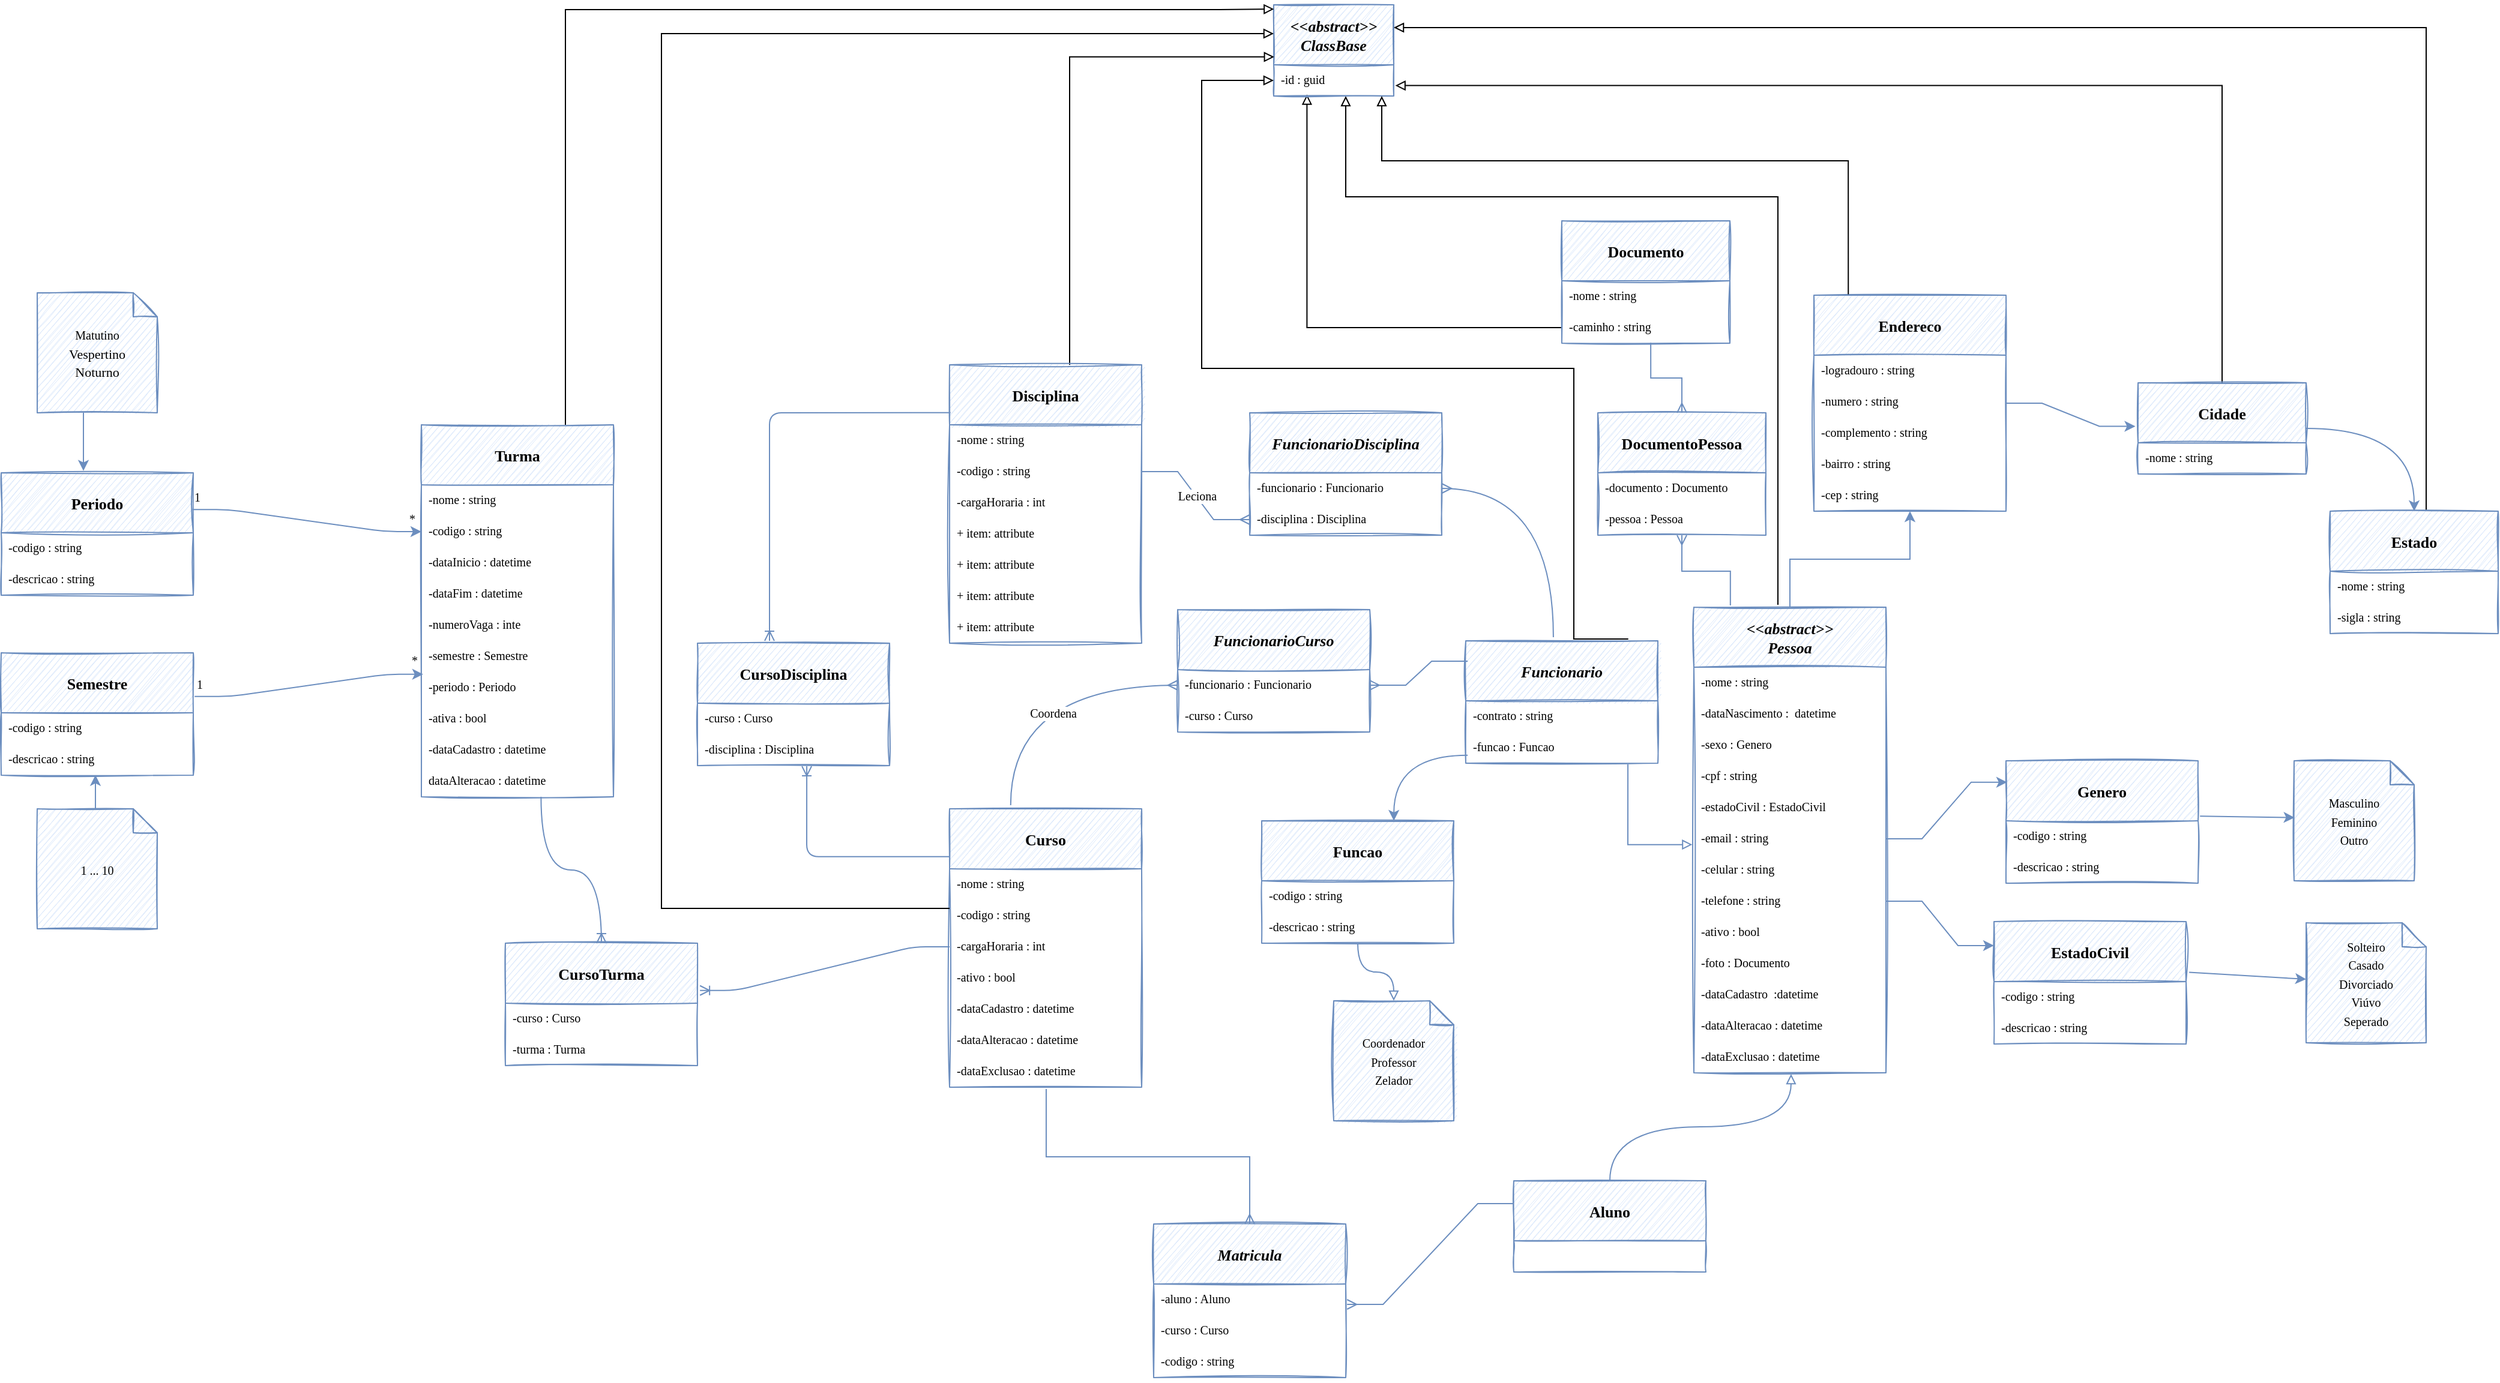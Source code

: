 <mxfile version="14.6.13" type="device"><diagram id="eI2RoyBLqR1kX1sma6lC" name="Página-1"><mxGraphModel dx="3231" dy="1579" grid="1" gridSize="10" guides="1" tooltips="1" connect="1" arrows="1" fold="1" page="0" pageScale="1" pageWidth="827" pageHeight="1169" background="none" math="0" shadow="0"><root><mxCell id="0"/><mxCell id="1" parent="0"/><mxCell id="j_zfeqqm5fbjKDvwrMw9-117" style="rounded=0;sketch=0;orthogonalLoop=1;jettySize=auto;html=1;fontFamily=Mali;fontSource=https%3A%2F%2Ffonts.googleapis.com%2Fcss%3Ffamily%3DMali;fontSize=10;fontColor=#000000;startArrow=none;startFill=0;endArrow=block;endFill=0;edgeStyle=elbowEdgeStyle;elbow=vertical;exitX=0;exitY=0.5;exitDx=0;exitDy=0;entryX=0.277;entryY=0.95;entryDx=0;entryDy=0;entryPerimeter=0;" edge="1" parent="1" source="LBwAIibaLs4ayXUw3V0C-17" target="LBwAIibaLs4ayXUw3V0C-111"><mxGeometry relative="1" as="geometry"><mxPoint x="417" y="69" as="sourcePoint"/><mxPoint x="227.4" y="-122.804" as="targetPoint"/><Array as="points"><mxPoint x="257" y="69"/></Array></mxGeometry></mxCell><mxCell id="LBwAIibaLs4ayXUw3V0C-14" value="Documento" style="swimlane;fontStyle=1;childLayout=stackLayout;horizontal=1;startSize=50;horizontalStack=0;resizeParent=1;resizeParentMax=0;resizeLast=0;collapsible=1;marginBottom=0;labelBackgroundColor=none;sketch=1;swimlaneFillColor=none;fillColor=#dae8fc;fontFamily=Indie Flower;fontSource=https%3A%2F%2Ffonts.googleapis.com%2Fcss%3Ffamily%3DIndie%2BFlower;strokeColor=#6c8ebf;fontSize=13;" parent="1" vertex="1"><mxGeometry x="430" y="-20" width="140" height="102" as="geometry"/></mxCell><mxCell id="LBwAIibaLs4ayXUw3V0C-16" value="-nome : string" style="text;fillColor=none;align=left;verticalAlign=top;spacingLeft=4;spacingRight=4;overflow=hidden;rotatable=0;points=[[0,0.5],[1,0.5]];portConstraint=eastwest;fontFamily=Mali;fontSource=https%3A%2F%2Ffonts.googleapis.com%2Fcss%3Ffamily%3DMali;fontSize=10;" parent="LBwAIibaLs4ayXUw3V0C-14" vertex="1"><mxGeometry y="50" width="140" height="26" as="geometry"/></mxCell><mxCell id="LBwAIibaLs4ayXUw3V0C-17" value="-caminho : string" style="text;fillColor=none;align=left;verticalAlign=top;spacingLeft=4;spacingRight=4;overflow=hidden;rotatable=0;points=[[0,0.5],[1,0.5]];portConstraint=eastwest;fontFamily=Mali;fontSource=https%3A%2F%2Ffonts.googleapis.com%2Fcss%3Ffamily%3DMali;fontSize=10;" parent="LBwAIibaLs4ayXUw3V0C-14" vertex="1"><mxGeometry y="76" width="140" height="26" as="geometry"/></mxCell><mxCell id="j_zfeqqm5fbjKDvwrMw9-36" style="edgeStyle=elbowEdgeStyle;rounded=0;sketch=0;orthogonalLoop=1;jettySize=auto;html=1;fontFamily=Mali;fontSource=https%3A%2F%2Ffonts.googleapis.com%2Fcss%3Ffamily%3DMali;fontSize=10;fontColor=#000000;startArrow=none;startFill=0;endArrow=classic;endFill=1;strokeColor=#6C8EBF;elbow=vertical;" edge="1" parent="1" source="Y2syG-BBgHpixTCdfGUP-1" target="j_zfeqqm5fbjKDvwrMw9-35"><mxGeometry relative="1" as="geometry"/></mxCell><mxCell id="j_zfeqqm5fbjKDvwrMw9-121" style="edgeStyle=orthogonalEdgeStyle;rounded=0;sketch=0;orthogonalLoop=1;jettySize=auto;html=1;fontFamily=Mali;fontSource=https%3A%2F%2Ffonts.googleapis.com%2Fcss%3Ffamily%3DMali;fontSize=10;fontColor=#000000;startArrow=none;startFill=0;endArrow=block;endFill=0;" edge="1" parent="1" target="LBwAIibaLs4ayXUw3V0C-111"><mxGeometry relative="1" as="geometry"><mxPoint x="260" y="-120" as="targetPoint"/><mxPoint x="610" y="300" as="sourcePoint"/><Array as="points"><mxPoint x="610" y="-40"/><mxPoint x="250" y="-40"/></Array></mxGeometry></mxCell><mxCell id="Y2syG-BBgHpixTCdfGUP-1" value="&lt;&lt;abstract&gt;&gt;&#10;Pessoa" style="swimlane;fontStyle=3;align=center;verticalAlign=middle;childLayout=stackLayout;horizontal=1;startSize=50;horizontalStack=0;resizeParent=1;resizeParentMax=0;resizeLast=0;collapsible=1;marginBottom=0;fontFamily=Indie Flower;sketch=1;labelBackgroundColor=none;swimlaneLine=1;fillColor=#dae8fc;strokeColor=#6c8ebf;fontSource=https%3A%2F%2Ffonts.googleapis.com%2Fcss%3Ffamily%3DIndie%2BFlower;labelBorderColor=none;fontSize=13;" parent="1" vertex="1"><mxGeometry x="540" y="302" width="160" height="388" as="geometry"><mxRectangle y="62" width="70" height="26" as="alternateBounds"/></mxGeometry></mxCell><mxCell id="LBwAIibaLs4ayXUw3V0C-1" value="-nome : string" style="text;fillColor=none;align=left;verticalAlign=top;spacingLeft=4;spacingRight=4;overflow=hidden;rotatable=0;points=[[0,0.5],[1,0.5]];portConstraint=eastwest;labelBackgroundColor=none;fontFamily=Mali;fontSource=https%3A%2F%2Ffonts.googleapis.com%2Fcss%3Ffamily%3DMali;fontSize=10;" parent="Y2syG-BBgHpixTCdfGUP-1" vertex="1"><mxGeometry y="50" width="160" height="26" as="geometry"/></mxCell><mxCell id="LBwAIibaLs4ayXUw3V0C-58" value="-dataNascimento :  datetime" style="text;strokeColor=none;fillColor=none;align=left;verticalAlign=top;spacingLeft=4;spacingRight=4;overflow=hidden;rotatable=0;points=[[0,0.5],[1,0.5]];portConstraint=eastwest;fontFamily=Mali;fontSource=https%3A%2F%2Ffonts.googleapis.com%2Fcss%3Ffamily%3DMali;fontColor=#000000;fontSize=10;" parent="Y2syG-BBgHpixTCdfGUP-1" vertex="1"><mxGeometry y="76" width="160" height="26" as="geometry"/></mxCell><mxCell id="LBwAIibaLs4ayXUw3V0C-59" value="-sexo : Genero" style="text;strokeColor=none;fillColor=none;align=left;verticalAlign=top;spacingLeft=4;spacingRight=4;overflow=hidden;rotatable=0;points=[[0,0.5],[1,0.5]];portConstraint=eastwest;fontFamily=Mali;fontSource=https%3A%2F%2Ffonts.googleapis.com%2Fcss%3Ffamily%3DMali;fontColor=#000000;fontSize=10;" parent="Y2syG-BBgHpixTCdfGUP-1" vertex="1"><mxGeometry y="102" width="160" height="26" as="geometry"/></mxCell><mxCell id="LBwAIibaLs4ayXUw3V0C-60" value="-cpf : string" style="text;strokeColor=none;fillColor=none;align=left;verticalAlign=top;spacingLeft=4;spacingRight=4;overflow=hidden;rotatable=0;points=[[0,0.5],[1,0.5]];portConstraint=eastwest;fontFamily=Mali;fontSource=https%3A%2F%2Ffonts.googleapis.com%2Fcss%3Ffamily%3DMali;fontColor=#000000;fontSize=10;" parent="Y2syG-BBgHpixTCdfGUP-1" vertex="1"><mxGeometry y="128" width="160" height="26" as="geometry"/></mxCell><mxCell id="LBwAIibaLs4ayXUw3V0C-62" value="-estadoCivil : EstadoCivil" style="text;strokeColor=none;fillColor=none;align=left;verticalAlign=top;spacingLeft=4;spacingRight=4;overflow=hidden;rotatable=0;points=[[0,0.5],[1,0.5]];portConstraint=eastwest;fontFamily=Mali;fontSource=https%3A%2F%2Ffonts.googleapis.com%2Fcss%3Ffamily%3DMali;fontColor=#000000;fontSize=10;" parent="Y2syG-BBgHpixTCdfGUP-1" vertex="1"><mxGeometry y="154" width="160" height="26" as="geometry"/></mxCell><mxCell id="LBwAIibaLs4ayXUw3V0C-64" value="-email : string" style="text;strokeColor=none;fillColor=none;align=left;verticalAlign=top;spacingLeft=4;spacingRight=4;overflow=hidden;rotatable=0;points=[[0,0.5],[1,0.5]];portConstraint=eastwest;fontFamily=Mali;fontSource=https%3A%2F%2Ffonts.googleapis.com%2Fcss%3Ffamily%3DMali;fontColor=#000000;fontSize=10;" parent="Y2syG-BBgHpixTCdfGUP-1" vertex="1"><mxGeometry y="180" width="160" height="26" as="geometry"/></mxCell><mxCell id="LBwAIibaLs4ayXUw3V0C-65" value="-celular : string" style="text;strokeColor=none;fillColor=none;align=left;verticalAlign=top;spacingLeft=4;spacingRight=4;overflow=hidden;rotatable=0;points=[[0,0.5],[1,0.5]];portConstraint=eastwest;fontFamily=Mali;fontSource=https%3A%2F%2Ffonts.googleapis.com%2Fcss%3Ffamily%3DMali;fontColor=#000000;fontSize=10;labelBackgroundColor=none;" parent="Y2syG-BBgHpixTCdfGUP-1" vertex="1"><mxGeometry y="206" width="160" height="26" as="geometry"/></mxCell><mxCell id="LBwAIibaLs4ayXUw3V0C-66" value="-telefone : string" style="text;strokeColor=none;fillColor=none;align=left;verticalAlign=top;spacingLeft=4;spacingRight=4;overflow=hidden;rotatable=0;points=[[0,0.5],[1,0.5]];portConstraint=eastwest;fontFamily=Mali;fontSource=https%3A%2F%2Ffonts.googleapis.com%2Fcss%3Ffamily%3DMali;fontColor=#000000;fontSize=10;" parent="Y2syG-BBgHpixTCdfGUP-1" vertex="1"><mxGeometry y="232" width="160" height="26" as="geometry"/></mxCell><mxCell id="LBwAIibaLs4ayXUw3V0C-63" value="-ativo : bool" style="text;strokeColor=none;fillColor=none;align=left;verticalAlign=top;spacingLeft=4;spacingRight=4;overflow=hidden;rotatable=0;points=[[0,0.5],[1,0.5]];portConstraint=eastwest;fontFamily=Mali;fontSource=https%3A%2F%2Ffonts.googleapis.com%2Fcss%3Ffamily%3DMali;fontColor=#000000;fontSize=10;" parent="Y2syG-BBgHpixTCdfGUP-1" vertex="1"><mxGeometry y="258" width="160" height="26" as="geometry"/></mxCell><mxCell id="LBwAIibaLs4ayXUw3V0C-67" value="-foto : Documento" style="text;strokeColor=none;fillColor=none;align=left;verticalAlign=top;spacingLeft=4;spacingRight=4;overflow=hidden;rotatable=0;points=[[0,0.5],[1,0.5]];portConstraint=eastwest;fontFamily=Mali;fontSource=https%3A%2F%2Ffonts.googleapis.com%2Fcss%3Ffamily%3DMali;fontColor=#000000;fontSize=10;" parent="Y2syG-BBgHpixTCdfGUP-1" vertex="1"><mxGeometry y="284" width="160" height="26" as="geometry"/></mxCell><mxCell id="LBwAIibaLs4ayXUw3V0C-68" value="-dataCadastro  :datetime" style="text;strokeColor=none;fillColor=none;align=left;verticalAlign=top;spacingLeft=4;spacingRight=4;overflow=hidden;rotatable=0;points=[[0,0.5],[1,0.5]];portConstraint=eastwest;fontFamily=Mali;fontSource=https%3A%2F%2Ffonts.googleapis.com%2Fcss%3Ffamily%3DMali;fontColor=#000000;fontSize=10;" parent="Y2syG-BBgHpixTCdfGUP-1" vertex="1"><mxGeometry y="310" width="160" height="26" as="geometry"/></mxCell><mxCell id="LBwAIibaLs4ayXUw3V0C-69" value="-dataAlteracao : datetime" style="text;strokeColor=none;fillColor=none;align=left;verticalAlign=top;spacingLeft=4;spacingRight=4;overflow=hidden;rotatable=0;points=[[0,0.5],[1,0.5]];portConstraint=eastwest;fontFamily=Mali;fontSource=https%3A%2F%2Ffonts.googleapis.com%2Fcss%3Ffamily%3DMali;fontColor=#000000;fontSize=10;" parent="Y2syG-BBgHpixTCdfGUP-1" vertex="1"><mxGeometry y="336" width="160" height="26" as="geometry"/></mxCell><mxCell id="LBwAIibaLs4ayXUw3V0C-70" value="-dataExclusao : datetime" style="text;strokeColor=none;fillColor=none;align=left;verticalAlign=top;spacingLeft=4;spacingRight=4;overflow=hidden;rotatable=0;points=[[0,0.5],[1,0.5]];portConstraint=eastwest;fontFamily=Mali;fontSource=https%3A%2F%2Ffonts.googleapis.com%2Fcss%3Ffamily%3DMali;fontColor=#000000;fontSize=10;" parent="Y2syG-BBgHpixTCdfGUP-1" vertex="1"><mxGeometry y="362" width="160" height="26" as="geometry"/></mxCell><mxCell id="LBwAIibaLs4ayXUw3V0C-108" value="&lt;&lt;abstract&gt;&gt;&#10;ClassBase" style="swimlane;fontStyle=3;childLayout=stackLayout;horizontal=1;startSize=50;fillColor=#dae8fc;horizontalStack=0;resizeParent=1;resizeParentMax=0;resizeLast=0;collapsible=0;marginBottom=0;swimlaneFillColor=none;labelBackgroundColor=none;pointerEvents=0;fontFamily=Indie Flower;fontSource=https%3A%2F%2Ffonts.googleapis.com%2Fcss%3Ffamily%3DIndie%2BFlower;fontSize=13;sketch=1;strokeColor=#6c8ebf;" parent="1" vertex="1"><mxGeometry x="190" y="-200" width="100" height="76" as="geometry"/></mxCell><mxCell id="LBwAIibaLs4ayXUw3V0C-111" value="-id : guid" style="text;strokeColor=none;fillColor=none;align=left;verticalAlign=top;spacingLeft=4;spacingRight=4;overflow=hidden;rotatable=0;points=[[0,0.5],[1,0.5]];portConstraint=eastwest;rounded=0;shadow=0;labelBackgroundColor=none;sketch=0;pointerEvents=0;fontFamily=Mali;fontSource=https%3A%2F%2Ffonts.googleapis.com%2Fcss%3Ffamily%3DMali;fontSize=10;" parent="LBwAIibaLs4ayXUw3V0C-108" vertex="1"><mxGeometry y="50" width="100" height="26" as="geometry"/></mxCell><mxCell id="Whz1XY_wBZgKUhc6tuvl-2" value="Curso" style="swimlane;fontStyle=1;align=center;verticalAlign=middle;childLayout=stackLayout;horizontal=1;startSize=50;horizontalStack=0;resizeParent=1;resizeParentMax=0;resizeLast=0;collapsible=1;marginBottom=0;fontFamily=Indie Flower;fontSource=https%3A%2F%2Ffonts.googleapis.com%2Fcss%3Ffamily%3DIndie%2BFlower;fontSize=13;strokeColor=#6c8ebf;fillColor=#dae8fc;sketch=1;" parent="1" vertex="1"><mxGeometry x="-80" y="470" width="160" height="232" as="geometry"/></mxCell><mxCell id="Whz1XY_wBZgKUhc6tuvl-3" value="-nome : string" style="text;strokeColor=none;fillColor=none;align=left;verticalAlign=top;spacingLeft=4;spacingRight=4;overflow=hidden;rotatable=0;points=[[0,0.5],[1,0.5]];portConstraint=eastwest;fontFamily=Mali;fontSource=https%3A%2F%2Ffonts.googleapis.com%2Fcss%3Ffamily%3DMali;fontSize=10;" parent="Whz1XY_wBZgKUhc6tuvl-2" vertex="1"><mxGeometry y="50" width="160" height="26" as="geometry"/></mxCell><mxCell id="Whz1XY_wBZgKUhc6tuvl-6" value="-codigo : string" style="text;strokeColor=none;fillColor=none;align=left;verticalAlign=top;spacingLeft=4;spacingRight=4;overflow=hidden;rotatable=0;points=[[0,0.5],[1,0.5]];portConstraint=eastwest;fontFamily=Mali;fontSource=https%3A%2F%2Ffonts.googleapis.com%2Fcss%3Ffamily%3DMali;fontSize=10;" parent="Whz1XY_wBZgKUhc6tuvl-2" vertex="1"><mxGeometry y="76" width="160" height="26" as="geometry"/></mxCell><mxCell id="Whz1XY_wBZgKUhc6tuvl-7" value="-cargaHoraria : int" style="text;strokeColor=none;fillColor=none;align=left;verticalAlign=top;spacingLeft=4;spacingRight=4;overflow=hidden;rotatable=0;points=[[0,0.5],[1,0.5]];portConstraint=eastwest;fontFamily=Mali;fontSource=https%3A%2F%2Ffonts.googleapis.com%2Fcss%3Ffamily%3DMali;fontSize=10;" parent="Whz1XY_wBZgKUhc6tuvl-2" vertex="1"><mxGeometry y="102" width="160" height="26" as="geometry"/></mxCell><mxCell id="Whz1XY_wBZgKUhc6tuvl-8" value="-ativo : bool" style="text;strokeColor=none;fillColor=none;align=left;verticalAlign=top;spacingLeft=4;spacingRight=4;overflow=hidden;rotatable=0;points=[[0,0.5],[1,0.5]];portConstraint=eastwest;fontFamily=Mali;fontSource=https%3A%2F%2Ffonts.googleapis.com%2Fcss%3Ffamily%3DMali;fontSize=10;" parent="Whz1XY_wBZgKUhc6tuvl-2" vertex="1"><mxGeometry y="128" width="160" height="26" as="geometry"/></mxCell><mxCell id="Whz1XY_wBZgKUhc6tuvl-9" value="-dataCadastro : datetime" style="text;strokeColor=none;fillColor=none;align=left;verticalAlign=top;spacingLeft=4;spacingRight=4;overflow=hidden;rotatable=0;points=[[0,0.5],[1,0.5]];portConstraint=eastwest;fontFamily=Mali;fontSource=https%3A%2F%2Ffonts.googleapis.com%2Fcss%3Ffamily%3DMali;fontSize=10;" parent="Whz1XY_wBZgKUhc6tuvl-2" vertex="1"><mxGeometry y="154" width="160" height="26" as="geometry"/></mxCell><mxCell id="Whz1XY_wBZgKUhc6tuvl-10" value="-dataAlteracao : datetime " style="text;strokeColor=none;fillColor=none;align=left;verticalAlign=top;spacingLeft=4;spacingRight=4;overflow=hidden;rotatable=0;points=[[0,0.5],[1,0.5]];portConstraint=eastwest;fontFamily=Mali;fontSource=https%3A%2F%2Ffonts.googleapis.com%2Fcss%3Ffamily%3DMali;fontSize=10;" parent="Whz1XY_wBZgKUhc6tuvl-2" vertex="1"><mxGeometry y="180" width="160" height="26" as="geometry"/></mxCell><mxCell id="Whz1XY_wBZgKUhc6tuvl-11" value="-dataExclusao : datetime" style="text;strokeColor=none;fillColor=none;align=left;verticalAlign=top;spacingLeft=4;spacingRight=4;overflow=hidden;rotatable=0;points=[[0,0.5],[1,0.5]];portConstraint=eastwest;fontFamily=Mali;fontSource=https%3A%2F%2Ffonts.googleapis.com%2Fcss%3Ffamily%3DMali;fontSize=10;" parent="Whz1XY_wBZgKUhc6tuvl-2" vertex="1"><mxGeometry y="206" width="160" height="26" as="geometry"/></mxCell><mxCell id="j_zfeqqm5fbjKDvwrMw9-119" style="edgeStyle=orthogonalEdgeStyle;rounded=0;sketch=0;orthogonalLoop=1;jettySize=auto;html=1;entryX=0.004;entryY=0.571;entryDx=0;entryDy=0;entryPerimeter=0;fontFamily=Mali;fontSource=https%3A%2F%2Ffonts.googleapis.com%2Fcss%3Ffamily%3DMali;fontSize=10;fontColor=#000000;startArrow=none;startFill=0;endArrow=block;endFill=0;" edge="1" parent="1" source="9_udaT4f8xGROTQAWQmw-1" target="LBwAIibaLs4ayXUw3V0C-108"><mxGeometry relative="1" as="geometry"><Array as="points"><mxPoint x="20" y="-157"/></Array></mxGeometry></mxCell><mxCell id="9_udaT4f8xGROTQAWQmw-1" value="Disciplina" style="swimlane;fontStyle=1;align=center;verticalAlign=middle;childLayout=stackLayout;horizontal=1;startSize=50;horizontalStack=0;resizeParent=1;resizeParentMax=0;resizeLast=0;collapsible=1;marginBottom=0;fontFamily=Indie Flower;fontSource=https%3A%2F%2Ffonts.googleapis.com%2Fcss%3Ffamily%3DIndie%2BFlower;fontSize=13;strokeColor=#6c8ebf;fillColor=#dae8fc;sketch=1;" parent="1" vertex="1"><mxGeometry x="-80" y="100" width="160" height="232" as="geometry"/></mxCell><mxCell id="9_udaT4f8xGROTQAWQmw-65" value="-nome : string" style="text;strokeColor=none;fillColor=none;align=left;verticalAlign=top;spacingLeft=4;spacingRight=4;overflow=hidden;rotatable=0;points=[[0,0.5],[1,0.5]];portConstraint=eastwest;fontFamily=Mali;fontSource=https%3A%2F%2Ffonts.googleapis.com%2Fcss%3Ffamily%3DMali;fontSize=10;fontColor=#000000;" parent="9_udaT4f8xGROTQAWQmw-1" vertex="1"><mxGeometry y="50" width="160" height="26" as="geometry"/></mxCell><mxCell id="9_udaT4f8xGROTQAWQmw-66" value="-codigo : string" style="text;strokeColor=none;fillColor=none;align=left;verticalAlign=top;spacingLeft=4;spacingRight=4;overflow=hidden;rotatable=0;points=[[0,0.5],[1,0.5]];portConstraint=eastwest;fontFamily=Mali;fontSource=https%3A%2F%2Ffonts.googleapis.com%2Fcss%3Ffamily%3DMali;fontSize=10;fontColor=#000000;" parent="9_udaT4f8xGROTQAWQmw-1" vertex="1"><mxGeometry y="76" width="160" height="26" as="geometry"/></mxCell><mxCell id="9_udaT4f8xGROTQAWQmw-67" value="-cargaHoraria : int" style="text;strokeColor=none;fillColor=none;align=left;verticalAlign=top;spacingLeft=4;spacingRight=4;overflow=hidden;rotatable=0;points=[[0,0.5],[1,0.5]];portConstraint=eastwest;fontFamily=Mali;fontSource=https%3A%2F%2Ffonts.googleapis.com%2Fcss%3Ffamily%3DMali;fontSize=10;fontColor=#000000;" parent="9_udaT4f8xGROTQAWQmw-1" vertex="1"><mxGeometry y="102" width="160" height="26" as="geometry"/></mxCell><mxCell id="9_udaT4f8xGROTQAWQmw-68" value="+ item: attribute" style="text;strokeColor=none;fillColor=none;align=left;verticalAlign=top;spacingLeft=4;spacingRight=4;overflow=hidden;rotatable=0;points=[[0,0.5],[1,0.5]];portConstraint=eastwest;fontFamily=Mali;fontSource=https%3A%2F%2Ffonts.googleapis.com%2Fcss%3Ffamily%3DMali;fontSize=10;fontColor=#000000;" parent="9_udaT4f8xGROTQAWQmw-1" vertex="1"><mxGeometry y="128" width="160" height="26" as="geometry"/></mxCell><mxCell id="9_udaT4f8xGROTQAWQmw-69" value="+ item: attribute" style="text;strokeColor=none;fillColor=none;align=left;verticalAlign=top;spacingLeft=4;spacingRight=4;overflow=hidden;rotatable=0;points=[[0,0.5],[1,0.5]];portConstraint=eastwest;fontFamily=Mali;fontSource=https%3A%2F%2Ffonts.googleapis.com%2Fcss%3Ffamily%3DMali;fontSize=10;fontColor=#000000;" parent="9_udaT4f8xGROTQAWQmw-1" vertex="1"><mxGeometry y="154" width="160" height="26" as="geometry"/></mxCell><mxCell id="9_udaT4f8xGROTQAWQmw-70" value="+ item: attribute" style="text;strokeColor=none;fillColor=none;align=left;verticalAlign=top;spacingLeft=4;spacingRight=4;overflow=hidden;rotatable=0;points=[[0,0.5],[1,0.5]];portConstraint=eastwest;fontFamily=Mali;fontSource=https%3A%2F%2Ffonts.googleapis.com%2Fcss%3Ffamily%3DMali;fontSize=10;fontColor=#000000;" parent="9_udaT4f8xGROTQAWQmw-1" vertex="1"><mxGeometry y="180" width="160" height="26" as="geometry"/></mxCell><mxCell id="9_udaT4f8xGROTQAWQmw-71" value="+ item: attribute" style="text;strokeColor=none;fillColor=none;align=left;verticalAlign=top;spacingLeft=4;spacingRight=4;overflow=hidden;rotatable=0;points=[[0,0.5],[1,0.5]];portConstraint=eastwest;fontFamily=Mali;fontSource=https%3A%2F%2Ffonts.googleapis.com%2Fcss%3Ffamily%3DMali;fontSize=10;fontColor=#000000;" parent="9_udaT4f8xGROTQAWQmw-1" vertex="1"><mxGeometry y="206" width="160" height="26" as="geometry"/></mxCell><mxCell id="j_zfeqqm5fbjKDvwrMw9-120" style="edgeStyle=orthogonalEdgeStyle;rounded=0;sketch=0;orthogonalLoop=1;jettySize=auto;html=1;entryX=0.002;entryY=0.047;entryDx=0;entryDy=0;entryPerimeter=0;fontFamily=Mali;fontSource=https%3A%2F%2Ffonts.googleapis.com%2Fcss%3Ffamily%3DMali;fontSize=10;fontColor=#000000;startArrow=none;startFill=0;endArrow=block;endFill=0;exitX=0.75;exitY=0;exitDx=0;exitDy=0;" edge="1" parent="1" source="9_udaT4f8xGROTQAWQmw-9" target="LBwAIibaLs4ayXUw3V0C-108"><mxGeometry relative="1" as="geometry"><Array as="points"><mxPoint x="-400" y="-196"/><mxPoint x="140" y="-196"/></Array></mxGeometry></mxCell><mxCell id="9_udaT4f8xGROTQAWQmw-9" value="Turma" style="swimlane;fontStyle=1;align=center;verticalAlign=middle;childLayout=stackLayout;horizontal=1;startSize=50;horizontalStack=0;resizeParent=1;resizeParentMax=0;resizeLast=0;collapsible=1;marginBottom=0;fontFamily=Indie Flower;fontSource=https%3A%2F%2Ffonts.googleapis.com%2Fcss%3Ffamily%3DIndie%2BFlower;fontSize=13;strokeColor=#6c8ebf;fillColor=#dae8fc;sketch=1;" parent="1" vertex="1"><mxGeometry x="-520" y="150" width="160" height="310" as="geometry"/></mxCell><mxCell id="9_udaT4f8xGROTQAWQmw-10" value="-nome : string" style="text;strokeColor=none;fillColor=none;align=left;verticalAlign=top;spacingLeft=4;spacingRight=4;overflow=hidden;rotatable=0;points=[[0,0.5],[1,0.5]];portConstraint=eastwest;fontFamily=Mali;fontSource=https%3A%2F%2Ffonts.googleapis.com%2Fcss%3Ffamily%3DMali;fontSize=10;" parent="9_udaT4f8xGROTQAWQmw-9" vertex="1"><mxGeometry y="50" width="160" height="26" as="geometry"/></mxCell><mxCell id="9_udaT4f8xGROTQAWQmw-40" value="-codigo : string" style="text;strokeColor=none;fillColor=none;align=left;verticalAlign=top;spacingLeft=4;spacingRight=4;overflow=hidden;rotatable=0;points=[[0,0.5],[1,0.5]];portConstraint=eastwest;fontFamily=Mali;fontSource=https%3A%2F%2Ffonts.googleapis.com%2Fcss%3Ffamily%3DMali;fontSize=10;" parent="9_udaT4f8xGROTQAWQmw-9" vertex="1"><mxGeometry y="76" width="160" height="26" as="geometry"/></mxCell><mxCell id="9_udaT4f8xGROTQAWQmw-41" value="-dataInicio : datetime" style="text;strokeColor=none;fillColor=none;align=left;verticalAlign=top;spacingLeft=4;spacingRight=4;overflow=hidden;rotatable=0;points=[[0,0.5],[1,0.5]];portConstraint=eastwest;fontFamily=Mali;fontSource=https%3A%2F%2Ffonts.googleapis.com%2Fcss%3Ffamily%3DMali;fontColor=#000000;fontSize=10;" parent="9_udaT4f8xGROTQAWQmw-9" vertex="1"><mxGeometry y="102" width="160" height="26" as="geometry"/></mxCell><mxCell id="9_udaT4f8xGROTQAWQmw-42" value="-dataFim : datetime" style="text;strokeColor=none;fillColor=none;align=left;verticalAlign=top;spacingLeft=4;spacingRight=4;overflow=hidden;rotatable=0;points=[[0,0.5],[1,0.5]];portConstraint=eastwest;fontFamily=Mali;fontSource=https%3A%2F%2Ffonts.googleapis.com%2Fcss%3Ffamily%3DMali;fontColor=#000000;fontSize=10;" parent="9_udaT4f8xGROTQAWQmw-9" vertex="1"><mxGeometry y="128" width="160" height="26" as="geometry"/></mxCell><mxCell id="9_udaT4f8xGROTQAWQmw-47" value="-numeroVaga : inte" style="text;strokeColor=none;fillColor=none;align=left;verticalAlign=top;spacingLeft=4;spacingRight=4;overflow=hidden;rotatable=0;points=[[0,0.5],[1,0.5]];portConstraint=eastwest;fontFamily=Mali;fontSource=https%3A%2F%2Ffonts.googleapis.com%2Fcss%3Ffamily%3DMali;fontColor=#000000;fontSize=10;" parent="9_udaT4f8xGROTQAWQmw-9" vertex="1"><mxGeometry y="154" width="160" height="26" as="geometry"/></mxCell><mxCell id="9_udaT4f8xGROTQAWQmw-48" value="-semestre : Semestre" style="text;strokeColor=none;fillColor=none;align=left;verticalAlign=top;spacingLeft=4;spacingRight=4;overflow=hidden;rotatable=0;points=[[0,0.5],[1,0.5]];portConstraint=eastwest;fontFamily=Mali;fontSource=https%3A%2F%2Ffonts.googleapis.com%2Fcss%3Ffamily%3DMali;fontColor=#000000;fontSize=10;" parent="9_udaT4f8xGROTQAWQmw-9" vertex="1"><mxGeometry y="180" width="160" height="26" as="geometry"/></mxCell><mxCell id="9_udaT4f8xGROTQAWQmw-49" value="-periodo : Periodo" style="text;strokeColor=none;fillColor=none;align=left;verticalAlign=top;spacingLeft=4;spacingRight=4;overflow=hidden;rotatable=0;points=[[0,0.5],[1,0.5]];portConstraint=eastwest;fontFamily=Mali;fontSource=https%3A%2F%2Ffonts.googleapis.com%2Fcss%3Ffamily%3DMali;fontColor=#000000;fontSize=10;" parent="9_udaT4f8xGROTQAWQmw-9" vertex="1"><mxGeometry y="206" width="160" height="26" as="geometry"/></mxCell><mxCell id="9_udaT4f8xGROTQAWQmw-50" value="-ativa : bool" style="text;strokeColor=none;fillColor=none;align=left;verticalAlign=top;spacingLeft=4;spacingRight=4;overflow=hidden;rotatable=0;points=[[0,0.5],[1,0.5]];portConstraint=eastwest;fontFamily=Mali;fontSource=https%3A%2F%2Ffonts.googleapis.com%2Fcss%3Ffamily%3DMali;fontColor=#000000;fontSize=10;" parent="9_udaT4f8xGROTQAWQmw-9" vertex="1"><mxGeometry y="232" width="160" height="26" as="geometry"/></mxCell><mxCell id="9_udaT4f8xGROTQAWQmw-51" value="-dataCadastro : datetime" style="text;strokeColor=none;fillColor=none;align=left;verticalAlign=top;spacingLeft=4;spacingRight=4;overflow=hidden;rotatable=0;points=[[0,0.5],[1,0.5]];portConstraint=eastwest;fontFamily=Mali;fontSource=https%3A%2F%2Ffonts.googleapis.com%2Fcss%3Ffamily%3DMali;fontColor=#000000;fontSize=10;" parent="9_udaT4f8xGROTQAWQmw-9" vertex="1"><mxGeometry y="258" width="160" height="26" as="geometry"/></mxCell><mxCell id="9_udaT4f8xGROTQAWQmw-52" value="dataAlteracao : datetime" style="text;strokeColor=none;fillColor=none;align=left;verticalAlign=top;spacingLeft=4;spacingRight=4;overflow=hidden;rotatable=0;points=[[0,0.5],[1,0.5]];portConstraint=eastwest;fontFamily=Mali;fontSource=https%3A%2F%2Ffonts.googleapis.com%2Fcss%3Ffamily%3DMali;fontColor=#000000;fontSize=10;" parent="9_udaT4f8xGROTQAWQmw-9" vertex="1"><mxGeometry y="284" width="160" height="26" as="geometry"/></mxCell><mxCell id="j_zfeqqm5fbjKDvwrMw9-72" style="edgeStyle=elbowEdgeStyle;rounded=0;sketch=0;orthogonalLoop=1;jettySize=auto;html=1;fontFamily=Mali;fontSource=https%3A%2F%2Ffonts.googleapis.com%2Fcss%3Ffamily%3DMali;fontSize=10;fontColor=#000000;startArrow=ERmany;startFill=0;endArrow=none;endFill=0;strokeColor=#6C8EBF;entryX=0.503;entryY=1.06;entryDx=0;entryDy=0;entryPerimeter=0;elbow=vertical;" edge="1" parent="1" source="9_udaT4f8xGROTQAWQmw-17" target="Whz1XY_wBZgKUhc6tuvl-11"><mxGeometry relative="1" as="geometry"><mxPoint x="130" y="700" as="targetPoint"/></mxGeometry></mxCell><mxCell id="9_udaT4f8xGROTQAWQmw-17" value="Matricula" style="swimlane;fontStyle=3;align=center;verticalAlign=middle;childLayout=stackLayout;horizontal=1;startSize=50;horizontalStack=0;resizeParent=1;resizeParentMax=0;resizeLast=0;collapsible=1;marginBottom=0;fontFamily=Indie Flower;fontSource=https%3A%2F%2Ffonts.googleapis.com%2Fcss%3Ffamily%3DIndie%2BFlower;fontSize=13;strokeColor=#6c8ebf;fillColor=#dae8fc;sketch=1;" parent="1" vertex="1"><mxGeometry x="90" y="816" width="160" height="128" as="geometry"/></mxCell><mxCell id="j_zfeqqm5fbjKDvwrMw9-70" value="-aluno : Aluno" style="text;strokeColor=none;fillColor=none;align=left;verticalAlign=top;spacingLeft=4;spacingRight=4;overflow=hidden;rotatable=0;points=[[0,0.5],[1,0.5]];portConstraint=eastwest;fontFamily=Mali;fontSource=https%3A%2F%2Ffonts.googleapis.com%2Fcss%3Ffamily%3DMali;fontSize=10;fontColor=#000000;" vertex="1" parent="9_udaT4f8xGROTQAWQmw-17"><mxGeometry y="50" width="160" height="26" as="geometry"/></mxCell><mxCell id="j_zfeqqm5fbjKDvwrMw9-69" value="-curso : Curso" style="text;strokeColor=none;fillColor=none;align=left;verticalAlign=top;spacingLeft=4;spacingRight=4;overflow=hidden;rotatable=0;points=[[0,0.5],[1,0.5]];portConstraint=eastwest;fontFamily=Mali;fontSource=https%3A%2F%2Ffonts.googleapis.com%2Fcss%3Ffamily%3DMali;fontSize=10;fontColor=#000000;" vertex="1" parent="9_udaT4f8xGROTQAWQmw-17"><mxGeometry y="76" width="160" height="26" as="geometry"/></mxCell><mxCell id="j_zfeqqm5fbjKDvwrMw9-71" value="-codigo : string" style="text;strokeColor=none;fillColor=none;align=left;verticalAlign=top;spacingLeft=4;spacingRight=4;overflow=hidden;rotatable=0;points=[[0,0.5],[1,0.5]];portConstraint=eastwest;fontFamily=Mali;fontSource=https%3A%2F%2Ffonts.googleapis.com%2Fcss%3Ffamily%3DMali;fontSize=10;fontColor=#000000;" vertex="1" parent="9_udaT4f8xGROTQAWQmw-17"><mxGeometry y="102" width="160" height="26" as="geometry"/></mxCell><mxCell id="9_udaT4f8xGROTQAWQmw-73" value="CursoDisciplina" style="swimlane;fontStyle=1;align=center;verticalAlign=middle;childLayout=stackLayout;horizontal=1;startSize=50;horizontalStack=0;resizeParent=1;resizeParentMax=0;resizeLast=0;collapsible=1;marginBottom=0;fontFamily=Indie Flower;fontSource=https%3A%2F%2Ffonts.googleapis.com%2Fcss%3Ffamily%3DIndie%2BFlower;fontSize=13;fontColor=#000000;strokeColor=#6c8ebf;fillColor=#dae8fc;sketch=1;" parent="1" vertex="1"><mxGeometry x="-290" y="332" width="160" height="102" as="geometry"/></mxCell><mxCell id="9_udaT4f8xGROTQAWQmw-74" value="-curso : Curso" style="text;strokeColor=none;fillColor=none;align=left;verticalAlign=top;spacingLeft=4;spacingRight=4;overflow=hidden;rotatable=0;points=[[0,0.5],[1,0.5]];portConstraint=eastwest;fontFamily=Mali;fontSource=https%3A%2F%2Ffonts.googleapis.com%2Fcss%3Ffamily%3DMali;fontSize=10;" parent="9_udaT4f8xGROTQAWQmw-73" vertex="1"><mxGeometry y="50" width="160" height="26" as="geometry"/></mxCell><mxCell id="9_udaT4f8xGROTQAWQmw-77" value="-disciplina : Disciplina" style="text;strokeColor=none;fillColor=none;align=left;verticalAlign=top;spacingLeft=4;spacingRight=4;overflow=hidden;rotatable=0;points=[[0,0.5],[1,0.5]];portConstraint=eastwest;fontFamily=Mali;fontSource=https%3A%2F%2Ffonts.googleapis.com%2Fcss%3Ffamily%3DMali;fontSize=10;fontColor=#000000;" parent="9_udaT4f8xGROTQAWQmw-73" vertex="1"><mxGeometry y="76" width="160" height="26" as="geometry"/></mxCell><mxCell id="9_udaT4f8xGROTQAWQmw-78" value="" style="fontSize=12;html=1;endArrow=ERoneToMany;fontFamily=Mali;fontSource=https%3A%2F%2Ffonts.googleapis.com%2Fcss%3Ffamily%3DMali;fontColor=#000000;strokeColor=#6C8EBF;edgeStyle=elbowEdgeStyle;elbow=vertical;exitX=0.005;exitY=0.172;exitDx=0;exitDy=0;exitPerimeter=0;" parent="1" source="9_udaT4f8xGROTQAWQmw-1" edge="1"><mxGeometry width="100" height="100" relative="1" as="geometry"><mxPoint x="-150" y="120" as="sourcePoint"/><mxPoint x="-230" y="330" as="targetPoint"/><Array as="points"><mxPoint x="-170" y="140"/><mxPoint x="-180" y="150"/></Array></mxGeometry></mxCell><mxCell id="9_udaT4f8xGROTQAWQmw-81" value="" style="fontSize=12;html=1;endArrow=ERoneToMany;fontFamily=Mali;fontSource=https%3A%2F%2Ffonts.googleapis.com%2Fcss%3Ffamily%3DMali;fontColor=#000000;strokeColor=#6C8EBF;exitX=0;exitY=0.172;exitDx=0;exitDy=0;exitPerimeter=0;entryX=0.569;entryY=1.02;entryDx=0;entryDy=0;entryPerimeter=0;edgeStyle=orthogonalEdgeStyle;" parent="1" source="Whz1XY_wBZgKUhc6tuvl-2" target="9_udaT4f8xGROTQAWQmw-77" edge="1"><mxGeometry width="100" height="100" relative="1" as="geometry"><mxPoint x="20.0" y="343.016" as="sourcePoint"/><mxPoint x="97.44" y="130.004" as="targetPoint"/></mxGeometry></mxCell><mxCell id="9_udaT4f8xGROTQAWQmw-82" value="CursoTurma" style="swimlane;fontStyle=1;align=center;verticalAlign=middle;childLayout=stackLayout;horizontal=1;startSize=50;horizontalStack=0;resizeParent=1;resizeParentMax=0;resizeLast=0;collapsible=1;marginBottom=0;fontFamily=Indie Flower;fontSource=https%3A%2F%2Ffonts.googleapis.com%2Fcss%3Ffamily%3DIndie%2BFlower;fontSize=13;fontColor=#000000;strokeColor=#6c8ebf;fillColor=#dae8fc;sketch=1;" parent="1" vertex="1"><mxGeometry x="-450" y="582" width="160" height="102" as="geometry"/></mxCell><mxCell id="9_udaT4f8xGROTQAWQmw-83" value="-curso : Curso" style="text;strokeColor=none;fillColor=none;align=left;verticalAlign=top;spacingLeft=4;spacingRight=4;overflow=hidden;rotatable=0;points=[[0,0.5],[1,0.5]];portConstraint=eastwest;fontFamily=Mali;fontSource=https%3A%2F%2Ffonts.googleapis.com%2Fcss%3Ffamily%3DMali;fontSize=10;" parent="9_udaT4f8xGROTQAWQmw-82" vertex="1"><mxGeometry y="50" width="160" height="26" as="geometry"/></mxCell><mxCell id="9_udaT4f8xGROTQAWQmw-84" value="-turma : Turma" style="text;strokeColor=none;fillColor=none;align=left;verticalAlign=top;spacingLeft=4;spacingRight=4;overflow=hidden;rotatable=0;points=[[0,0.5],[1,0.5]];portConstraint=eastwest;fontFamily=Mali;fontSource=https%3A%2F%2Ffonts.googleapis.com%2Fcss%3Ffamily%3DMali;fontSize=10;fontColor=#000000;" parent="9_udaT4f8xGROTQAWQmw-82" vertex="1"><mxGeometry y="76" width="160" height="26" as="geometry"/></mxCell><mxCell id="9_udaT4f8xGROTQAWQmw-85" value="" style="fontSize=12;html=1;endArrow=ERoneToMany;fontFamily=Mali;fontSource=https%3A%2F%2Ffonts.googleapis.com%2Fcss%3Ffamily%3DMali;fontColor=#000000;strokeColor=#6C8EBF;exitX=0.623;exitY=0.999;exitDx=0;exitDy=0;exitPerimeter=0;elbow=vertical;edgeStyle=orthogonalEdgeStyle;curved=1;" parent="1" source="9_udaT4f8xGROTQAWQmw-52" target="9_udaT4f8xGROTQAWQmw-82" edge="1"><mxGeometry width="100" height="100" relative="1" as="geometry"><mxPoint x="-687" y="490" as="sourcePoint"/><mxPoint x="-587" y="390" as="targetPoint"/></mxGeometry></mxCell><mxCell id="9_udaT4f8xGROTQAWQmw-88" value="" style="fontSize=12;html=1;endArrow=ERoneToMany;fontFamily=Mali;fontSource=https%3A%2F%2Ffonts.googleapis.com%2Fcss%3Ffamily%3DMali;fontColor=#000000;strokeColor=#6C8EBF;exitX=0;exitY=0.5;exitDx=0;exitDy=0;entryX=1.013;entryY=0.386;entryDx=0;entryDy=0;entryPerimeter=0;edgeStyle=entityRelationEdgeStyle;" parent="1" source="Whz1XY_wBZgKUhc6tuvl-7" target="9_udaT4f8xGROTQAWQmw-82" edge="1"><mxGeometry width="100" height="100" relative="1" as="geometry"><mxPoint x="-340" y="410" as="sourcePoint"/><mxPoint x="-440" y="510" as="targetPoint"/></mxGeometry></mxCell><mxCell id="j_zfeqqm5fbjKDvwrMw9-1" value="Periodo" style="swimlane;fontStyle=1;align=center;verticalAlign=middle;childLayout=stackLayout;horizontal=1;startSize=50;horizontalStack=0;resizeParent=1;resizeParentMax=0;resizeLast=0;collapsible=1;marginBottom=0;fontFamily=Indie Flower;fontSource=https%3A%2F%2Ffonts.googleapis.com%2Fcss%3Ffamily%3DIndie%2BFlower;fontSize=13;strokeColor=#6c8ebf;fillColor=#dae8fc;sketch=1;" vertex="1" parent="1"><mxGeometry x="-870" y="190" width="160" height="102" as="geometry"/></mxCell><mxCell id="j_zfeqqm5fbjKDvwrMw9-2" value="-codigo : string" style="text;strokeColor=none;fillColor=none;align=left;verticalAlign=top;spacingLeft=4;spacingRight=4;overflow=hidden;rotatable=0;points=[[0,0.5],[1,0.5]];portConstraint=eastwest;fontFamily=Mali;fontSource=https%3A%2F%2Ffonts.googleapis.com%2Fcss%3Ffamily%3DMali;fontSize=10;" vertex="1" parent="j_zfeqqm5fbjKDvwrMw9-1"><mxGeometry y="50" width="160" height="26" as="geometry"/></mxCell><mxCell id="j_zfeqqm5fbjKDvwrMw9-5" value="-descricao : string" style="text;strokeColor=none;fillColor=none;align=left;verticalAlign=top;spacingLeft=4;spacingRight=4;overflow=hidden;rotatable=0;points=[[0,0.5],[1,0.5]];portConstraint=eastwest;fontFamily=Mali;fontSource=https%3A%2F%2Ffonts.googleapis.com%2Fcss%3Ffamily%3DMali;fontSize=10;" vertex="1" parent="j_zfeqqm5fbjKDvwrMw9-1"><mxGeometry y="76" width="160" height="26" as="geometry"/></mxCell><mxCell id="j_zfeqqm5fbjKDvwrMw9-10" value="" style="endArrow=classic;html=1;rounded=1;fontFamily=Mali;fontSource=https%3A%2F%2Ffonts.googleapis.com%2Fcss%3Ffamily%3DMali;fontColor=#000000;entryX=0;entryY=0.5;entryDx=0;entryDy=0;endFill=1;edgeStyle=entityRelationEdgeStyle;exitX=0.995;exitY=0.3;exitDx=0;exitDy=0;exitPerimeter=0;fontSize=12;strokeColor=#6C8EBF;startArrow=none;startFill=0;" edge="1" parent="1" source="j_zfeqqm5fbjKDvwrMw9-1" target="9_udaT4f8xGROTQAWQmw-40"><mxGeometry relative="1" as="geometry"><mxPoint x="-987" y="170" as="sourcePoint"/><mxPoint x="-817" y="330" as="targetPoint"/></mxGeometry></mxCell><mxCell id="j_zfeqqm5fbjKDvwrMw9-11" value="1" style="resizable=0;html=1;align=left;verticalAlign=bottom;fontSize=10;fontFamily=Mali;fontSource=https%3A%2F%2Ffonts.googleapis.com%2Fcss%3Ffamily%3DMali;" connectable="0" vertex="1" parent="j_zfeqqm5fbjKDvwrMw9-10"><mxGeometry x="-1" relative="1" as="geometry"><mxPoint y="-2" as="offset"/></mxGeometry></mxCell><mxCell id="j_zfeqqm5fbjKDvwrMw9-12" value="*" style="resizable=0;html=1;align=right;verticalAlign=bottom;fontSize=10;fontFamily=Mali;fontSource=https%3A%2F%2Ffonts.googleapis.com%2Fcss%3Ffamily%3DMali;" connectable="0" vertex="1" parent="j_zfeqqm5fbjKDvwrMw9-10"><mxGeometry x="1" relative="1" as="geometry"><mxPoint x="-4" y="-3" as="offset"/></mxGeometry></mxCell><mxCell id="j_zfeqqm5fbjKDvwrMw9-13" value="Semestre" style="swimlane;fontStyle=1;align=center;verticalAlign=middle;childLayout=stackLayout;horizontal=1;startSize=50;horizontalStack=0;resizeParent=1;resizeParentMax=0;resizeLast=0;collapsible=1;marginBottom=0;fontFamily=Indie Flower;fontSource=https%3A%2F%2Ffonts.googleapis.com%2Fcss%3Ffamily%3DIndie%2BFlower;fontSize=13;strokeColor=#6c8ebf;fillColor=#dae8fc;sketch=1;" vertex="1" parent="1"><mxGeometry x="-870" y="340" width="160" height="102" as="geometry"/></mxCell><mxCell id="j_zfeqqm5fbjKDvwrMw9-14" value="-codigo : string" style="text;strokeColor=none;fillColor=none;align=left;verticalAlign=top;spacingLeft=4;spacingRight=4;overflow=hidden;rotatable=0;points=[[0,0.5],[1,0.5]];portConstraint=eastwest;fontFamily=Mali;fontSource=https%3A%2F%2Ffonts.googleapis.com%2Fcss%3Ffamily%3DMali;fontSize=10;" vertex="1" parent="j_zfeqqm5fbjKDvwrMw9-13"><mxGeometry y="50" width="160" height="26" as="geometry"/></mxCell><mxCell id="j_zfeqqm5fbjKDvwrMw9-15" value="-descricao : string" style="text;strokeColor=none;fillColor=none;align=left;verticalAlign=top;spacingLeft=4;spacingRight=4;overflow=hidden;rotatable=0;points=[[0,0.5],[1,0.5]];portConstraint=eastwest;fontFamily=Mali;fontSource=https%3A%2F%2Ffonts.googleapis.com%2Fcss%3Ffamily%3DMali;fontSize=10;" vertex="1" parent="j_zfeqqm5fbjKDvwrMw9-13"><mxGeometry y="76" width="160" height="26" as="geometry"/></mxCell><mxCell id="j_zfeqqm5fbjKDvwrMw9-16" value="" style="endArrow=classic;html=1;rounded=1;fontFamily=Mali;fontSource=https%3A%2F%2Ffonts.googleapis.com%2Fcss%3Ffamily%3DMali;fontColor=#000000;entryX=0.009;entryY=0.073;entryDx=0;entryDy=0;endFill=1;exitX=1.007;exitY=0.357;exitDx=0;exitDy=0;exitPerimeter=0;fontSize=12;strokeColor=#6C8EBF;startArrow=none;startFill=0;entryPerimeter=0;edgeStyle=entityRelationEdgeStyle;" edge="1" parent="1" source="j_zfeqqm5fbjKDvwrMw9-13" target="9_udaT4f8xGROTQAWQmw-49"><mxGeometry relative="1" as="geometry"><mxPoint x="-987.8" y="303.6" as="sourcePoint"/><mxPoint x="-787" y="362.0" as="targetPoint"/></mxGeometry></mxCell><mxCell id="j_zfeqqm5fbjKDvwrMw9-17" value="1" style="resizable=0;html=1;align=left;verticalAlign=bottom;fontSize=10;fontFamily=Mali;fontSource=https%3A%2F%2Ffonts.googleapis.com%2Fcss%3Ffamily%3DMali;" connectable="0" vertex="1" parent="j_zfeqqm5fbjKDvwrMw9-16"><mxGeometry x="-1" relative="1" as="geometry"><mxPoint y="-2" as="offset"/></mxGeometry></mxCell><mxCell id="j_zfeqqm5fbjKDvwrMw9-18" value="*" style="resizable=0;html=1;align=right;verticalAlign=bottom;fontSize=10;fontFamily=Mali;fontSource=https%3A%2F%2Ffonts.googleapis.com%2Fcss%3Ffamily%3DMali;" connectable="0" vertex="1" parent="j_zfeqqm5fbjKDvwrMw9-16"><mxGeometry x="1" relative="1" as="geometry"><mxPoint x="-4" y="-3" as="offset"/></mxGeometry></mxCell><mxCell id="j_zfeqqm5fbjKDvwrMw9-20" style="edgeStyle=elbowEdgeStyle;sketch=0;orthogonalLoop=1;jettySize=auto;html=1;entryX=0.427;entryY=-0.016;entryDx=0;entryDy=0;entryPerimeter=0;fontFamily=Mali;fontSource=https%3A%2F%2Ffonts.googleapis.com%2Fcss%3Ffamily%3DMali;fontSize=10;fontColor=#000000;startArrow=none;startFill=0;endArrow=classic;endFill=1;rounded=0;strokeColor=#6C8EBF;" edge="1" parent="1" source="j_zfeqqm5fbjKDvwrMw9-19" target="j_zfeqqm5fbjKDvwrMw9-1"><mxGeometry relative="1" as="geometry"/></mxCell><mxCell id="j_zfeqqm5fbjKDvwrMw9-19" value="&lt;span style=&quot;font-weight: normal ; font-style: normal&quot;&gt;&lt;span style=&quot;font-size: 10px&quot;&gt;Matutino&lt;/span&gt;&lt;br&gt;&lt;span style=&quot;font-size: 11px&quot;&gt;Vespertino&lt;/span&gt;&lt;br&gt;&lt;span style=&quot;font-size: 11px&quot;&gt;Noturno&lt;/span&gt;&lt;/span&gt;" style="shape=note;size=20;whiteSpace=wrap;html=1;fontFamily=Indie Flower;fontSource=https%3A%2F%2Ffonts.googleapis.com%2Fcss%3Ffamily%3DIndie%2BFlower;fontSize=13;fontColor=#000000;fontStyle=3;strokeColor=#6c8ebf;fillColor=#dae8fc;startSize=50;sketch=1;" vertex="1" parent="1"><mxGeometry x="-840" y="40" width="100" height="100" as="geometry"/></mxCell><mxCell id="j_zfeqqm5fbjKDvwrMw9-25" style="edgeStyle=elbowEdgeStyle;rounded=0;sketch=0;orthogonalLoop=1;jettySize=auto;html=1;entryX=0.491;entryY=0.994;entryDx=0;entryDy=0;entryPerimeter=0;fontFamily=Mali;fontSource=https%3A%2F%2Ffonts.googleapis.com%2Fcss%3Ffamily%3DMali;fontSize=10;fontColor=#000000;startArrow=none;startFill=0;endArrow=classic;endFill=1;strokeColor=#6C8EBF;" edge="1" parent="1" source="j_zfeqqm5fbjKDvwrMw9-21" target="j_zfeqqm5fbjKDvwrMw9-15"><mxGeometry relative="1" as="geometry"/></mxCell><mxCell id="j_zfeqqm5fbjKDvwrMw9-21" value="&lt;span style=&quot;font-size: 10px ; font-style: normal ; font-weight: 400&quot;&gt;1 ... 10&lt;/span&gt;" style="shape=note;size=20;whiteSpace=wrap;html=1;fontFamily=Indie Flower;fontSource=https%3A%2F%2Ffonts.googleapis.com%2Fcss%3Ffamily%3DIndie%2BFlower;fontSize=13;fontColor=#000000;fontStyle=3;strokeColor=#6c8ebf;fillColor=#dae8fc;startSize=50;sketch=1;" vertex="1" parent="1"><mxGeometry x="-840" y="470" width="100" height="100" as="geometry"/></mxCell><mxCell id="j_zfeqqm5fbjKDvwrMw9-40" style="edgeStyle=entityRelationEdgeStyle;rounded=0;sketch=0;orthogonalLoop=1;jettySize=auto;html=1;entryX=-0.016;entryY=0.477;entryDx=0;entryDy=0;entryPerimeter=0;fontFamily=Mali;fontSource=https%3A%2F%2Ffonts.googleapis.com%2Fcss%3Ffamily%3DMali;fontSize=10;fontColor=#000000;startArrow=none;startFill=0;endArrow=classic;endFill=1;strokeColor=#6C8EBF;" edge="1" parent="1" source="j_zfeqqm5fbjKDvwrMw9-26" target="j_zfeqqm5fbjKDvwrMw9-37"><mxGeometry relative="1" as="geometry"/></mxCell><mxCell id="j_zfeqqm5fbjKDvwrMw9-26" value="Endereco" style="swimlane;fontStyle=1;align=center;verticalAlign=middle;childLayout=stackLayout;horizontal=1;startSize=50;horizontalStack=0;resizeParent=1;resizeParentMax=0;resizeLast=0;collapsible=1;marginBottom=0;fontFamily=Indie Flower;fontSource=https%3A%2F%2Ffonts.googleapis.com%2Fcss%3Ffamily%3DIndie%2BFlower;fontSize=13;strokeColor=#6c8ebf;fillColor=#dae8fc;sketch=1;" vertex="1" parent="1"><mxGeometry x="640" y="42" width="160" height="180" as="geometry"/></mxCell><mxCell id="j_zfeqqm5fbjKDvwrMw9-27" value="-logradouro : string" style="text;strokeColor=none;fillColor=none;align=left;verticalAlign=top;spacingLeft=4;spacingRight=4;overflow=hidden;rotatable=0;points=[[0,0.5],[1,0.5]];portConstraint=eastwest;fontFamily=Mali;fontSource=https%3A%2F%2Ffonts.googleapis.com%2Fcss%3Ffamily%3DMali;fontSize=10;" vertex="1" parent="j_zfeqqm5fbjKDvwrMw9-26"><mxGeometry y="50" width="160" height="26" as="geometry"/></mxCell><mxCell id="j_zfeqqm5fbjKDvwrMw9-28" value="-numero : string" style="text;strokeColor=none;fillColor=none;align=left;verticalAlign=top;spacingLeft=4;spacingRight=4;overflow=hidden;rotatable=0;points=[[0,0.5],[1,0.5]];portConstraint=eastwest;fontFamily=Mali;fontSource=https%3A%2F%2Ffonts.googleapis.com%2Fcss%3Ffamily%3DMali;fontSize=10;" vertex="1" parent="j_zfeqqm5fbjKDvwrMw9-26"><mxGeometry y="76" width="160" height="26" as="geometry"/></mxCell><mxCell id="j_zfeqqm5fbjKDvwrMw9-33" value="-complemento : string" style="text;strokeColor=none;fillColor=none;align=left;verticalAlign=top;spacingLeft=4;spacingRight=4;overflow=hidden;rotatable=0;points=[[0,0.5],[1,0.5]];portConstraint=eastwest;fontFamily=Mali;fontSource=https%3A%2F%2Ffonts.googleapis.com%2Fcss%3Ffamily%3DMali;fontSize=10;fontColor=#000000;" vertex="1" parent="j_zfeqqm5fbjKDvwrMw9-26"><mxGeometry y="102" width="160" height="26" as="geometry"/></mxCell><mxCell id="j_zfeqqm5fbjKDvwrMw9-34" value="-bairro : string" style="text;strokeColor=none;fillColor=none;align=left;verticalAlign=top;spacingLeft=4;spacingRight=4;overflow=hidden;rotatable=0;points=[[0,0.5],[1,0.5]];portConstraint=eastwest;fontFamily=Mali;fontSource=https%3A%2F%2Ffonts.googleapis.com%2Fcss%3Ffamily%3DMali;fontSize=10;fontColor=#000000;" vertex="1" parent="j_zfeqqm5fbjKDvwrMw9-26"><mxGeometry y="128" width="160" height="26" as="geometry"/></mxCell><mxCell id="j_zfeqqm5fbjKDvwrMw9-35" value="-cep : string" style="text;strokeColor=none;fillColor=none;align=left;verticalAlign=top;spacingLeft=4;spacingRight=4;overflow=hidden;rotatable=0;points=[[0,0.5],[1,0.5]];portConstraint=eastwest;fontFamily=Mali;fontSource=https%3A%2F%2Ffonts.googleapis.com%2Fcss%3Ffamily%3DMali;fontSize=10;fontColor=#000000;" vertex="1" parent="j_zfeqqm5fbjKDvwrMw9-26"><mxGeometry y="154" width="160" height="26" as="geometry"/></mxCell><mxCell id="j_zfeqqm5fbjKDvwrMw9-44" style="edgeStyle=orthogonalEdgeStyle;rounded=0;sketch=0;orthogonalLoop=1;jettySize=auto;html=1;fontFamily=Mali;fontSource=https%3A%2F%2Ffonts.googleapis.com%2Fcss%3Ffamily%3DMali;fontSize=10;fontColor=#000000;startArrow=none;startFill=0;endArrow=classic;endFill=1;strokeColor=#6C8EBF;curved=1;" edge="1" parent="1" source="j_zfeqqm5fbjKDvwrMw9-37" target="j_zfeqqm5fbjKDvwrMw9-41"><mxGeometry relative="1" as="geometry"/></mxCell><mxCell id="j_zfeqqm5fbjKDvwrMw9-126" style="edgeStyle=orthogonalEdgeStyle;rounded=0;sketch=0;orthogonalLoop=1;jettySize=auto;html=1;entryX=1.013;entryY=0.665;entryDx=0;entryDy=0;entryPerimeter=0;fontFamily=Mali;fontSource=https%3A%2F%2Ffonts.googleapis.com%2Fcss%3Ffamily%3DMali;fontSize=10;fontColor=#000000;startArrow=none;startFill=0;endArrow=block;endFill=0;strokeColor=#000000;" edge="1" parent="1" source="j_zfeqqm5fbjKDvwrMw9-37" target="LBwAIibaLs4ayXUw3V0C-111"><mxGeometry relative="1" as="geometry"/></mxCell><mxCell id="j_zfeqqm5fbjKDvwrMw9-37" value="Cidade" style="swimlane;fontStyle=1;childLayout=stackLayout;horizontal=1;startSize=50;horizontalStack=0;resizeParent=1;resizeParentMax=0;resizeLast=0;collapsible=1;marginBottom=0;labelBackgroundColor=none;sketch=1;swimlaneFillColor=none;fillColor=#dae8fc;fontFamily=Indie Flower;fontSource=https%3A%2F%2Ffonts.googleapis.com%2Fcss%3Ffamily%3DIndie%2BFlower;strokeColor=#6c8ebf;fontSize=13;" vertex="1" parent="1"><mxGeometry x="910" y="115" width="140" height="76" as="geometry"/></mxCell><mxCell id="j_zfeqqm5fbjKDvwrMw9-38" value="-nome : string" style="text;fillColor=none;align=left;verticalAlign=top;spacingLeft=4;spacingRight=4;overflow=hidden;rotatable=0;points=[[0,0.5],[1,0.5]];portConstraint=eastwest;fontFamily=Mali;fontSource=https%3A%2F%2Ffonts.googleapis.com%2Fcss%3Ffamily%3DMali;fontSize=10;" vertex="1" parent="j_zfeqqm5fbjKDvwrMw9-37"><mxGeometry y="50" width="140" height="26" as="geometry"/></mxCell><mxCell id="j_zfeqqm5fbjKDvwrMw9-127" style="edgeStyle=orthogonalEdgeStyle;rounded=0;sketch=0;orthogonalLoop=1;jettySize=auto;html=1;entryX=1;entryY=0.25;entryDx=0;entryDy=0;fontFamily=Mali;fontSource=https%3A%2F%2Ffonts.googleapis.com%2Fcss%3Ffamily%3DMali;fontSize=10;fontColor=#000000;startArrow=none;startFill=0;endArrow=block;endFill=0;strokeColor=#000000;" edge="1" parent="1" source="j_zfeqqm5fbjKDvwrMw9-41" target="LBwAIibaLs4ayXUw3V0C-108"><mxGeometry relative="1" as="geometry"><Array as="points"><mxPoint x="1150" y="-181"/></Array></mxGeometry></mxCell><mxCell id="j_zfeqqm5fbjKDvwrMw9-41" value="Estado" style="swimlane;fontStyle=1;childLayout=stackLayout;horizontal=1;startSize=50;horizontalStack=0;resizeParent=1;resizeParentMax=0;resizeLast=0;collapsible=1;marginBottom=0;labelBackgroundColor=none;sketch=1;swimlaneFillColor=none;fillColor=#dae8fc;fontFamily=Indie Flower;fontSource=https%3A%2F%2Ffonts.googleapis.com%2Fcss%3Ffamily%3DIndie%2BFlower;strokeColor=#6c8ebf;fontSize=13;" vertex="1" parent="1"><mxGeometry x="1070" y="222" width="140" height="102" as="geometry"/></mxCell><mxCell id="j_zfeqqm5fbjKDvwrMw9-42" value="-nome : string" style="text;fillColor=none;align=left;verticalAlign=top;spacingLeft=4;spacingRight=4;overflow=hidden;rotatable=0;points=[[0,0.5],[1,0.5]];portConstraint=eastwest;fontFamily=Mali;fontSource=https%3A%2F%2Ffonts.googleapis.com%2Fcss%3Ffamily%3DMali;fontSize=10;" vertex="1" parent="j_zfeqqm5fbjKDvwrMw9-41"><mxGeometry y="50" width="140" height="26" as="geometry"/></mxCell><mxCell id="j_zfeqqm5fbjKDvwrMw9-43" value="-sigla : string" style="text;strokeColor=none;fillColor=none;align=left;verticalAlign=top;spacingLeft=4;spacingRight=4;overflow=hidden;rotatable=0;points=[[0,0.5],[1,0.5]];portConstraint=eastwest;fontFamily=Mali;fontSource=https%3A%2F%2Ffonts.googleapis.com%2Fcss%3Ffamily%3DMali;fontSize=10;fontColor=#000000;" vertex="1" parent="j_zfeqqm5fbjKDvwrMw9-41"><mxGeometry y="76" width="140" height="26" as="geometry"/></mxCell><mxCell id="j_zfeqqm5fbjKDvwrMw9-45" value="Genero" style="swimlane;fontStyle=1;align=center;verticalAlign=middle;childLayout=stackLayout;horizontal=1;startSize=50;horizontalStack=0;resizeParent=1;resizeParentMax=0;resizeLast=0;collapsible=1;marginBottom=0;fontFamily=Indie Flower;fontSource=https%3A%2F%2Ffonts.googleapis.com%2Fcss%3Ffamily%3DIndie%2BFlower;fontSize=13;strokeColor=#6c8ebf;fillColor=#dae8fc;sketch=1;" vertex="1" parent="1"><mxGeometry x="800" y="430" width="160" height="102" as="geometry"/></mxCell><mxCell id="j_zfeqqm5fbjKDvwrMw9-46" value="-codigo : string" style="text;strokeColor=none;fillColor=none;align=left;verticalAlign=top;spacingLeft=4;spacingRight=4;overflow=hidden;rotatable=0;points=[[0,0.5],[1,0.5]];portConstraint=eastwest;fontFamily=Mali;fontSource=https%3A%2F%2Ffonts.googleapis.com%2Fcss%3Ffamily%3DMali;fontSize=10;" vertex="1" parent="j_zfeqqm5fbjKDvwrMw9-45"><mxGeometry y="50" width="160" height="26" as="geometry"/></mxCell><mxCell id="j_zfeqqm5fbjKDvwrMw9-47" value="-descricao : string" style="text;strokeColor=none;fillColor=none;align=left;verticalAlign=top;spacingLeft=4;spacingRight=4;overflow=hidden;rotatable=0;points=[[0,0.5],[1,0.5]];portConstraint=eastwest;fontFamily=Mali;fontSource=https%3A%2F%2Ffonts.googleapis.com%2Fcss%3Ffamily%3DMali;fontSize=10;" vertex="1" parent="j_zfeqqm5fbjKDvwrMw9-45"><mxGeometry y="76" width="160" height="26" as="geometry"/></mxCell><mxCell id="j_zfeqqm5fbjKDvwrMw9-52" style="rounded=0;sketch=0;orthogonalLoop=1;jettySize=auto;html=1;fontFamily=Mali;fontSource=https%3A%2F%2Ffonts.googleapis.com%2Fcss%3Ffamily%3DMali;fontSize=10;fontColor=#000000;startArrow=none;startFill=0;endArrow=classic;endFill=1;strokeColor=#6C8EBF;exitX=1.016;exitY=0.414;exitDx=0;exitDy=0;exitPerimeter=0;" edge="1" parent="1" source="j_zfeqqm5fbjKDvwrMw9-48" target="j_zfeqqm5fbjKDvwrMw9-51"><mxGeometry relative="1" as="geometry"><mxPoint x="962" y="615" as="sourcePoint"/></mxGeometry></mxCell><mxCell id="j_zfeqqm5fbjKDvwrMw9-48" value="EstadoCivil" style="swimlane;fontStyle=1;align=center;verticalAlign=middle;childLayout=stackLayout;horizontal=1;startSize=50;horizontalStack=0;resizeParent=1;resizeParentMax=0;resizeLast=0;collapsible=1;marginBottom=0;fontFamily=Indie Flower;fontSource=https%3A%2F%2Ffonts.googleapis.com%2Fcss%3Ffamily%3DIndie%2BFlower;fontSize=13;strokeColor=#6c8ebf;fillColor=#dae8fc;sketch=1;" vertex="1" parent="1"><mxGeometry x="790" y="564" width="160" height="102" as="geometry"/></mxCell><mxCell id="j_zfeqqm5fbjKDvwrMw9-49" value="-codigo : string" style="text;strokeColor=none;fillColor=none;align=left;verticalAlign=top;spacingLeft=4;spacingRight=4;overflow=hidden;rotatable=0;points=[[0,0.5],[1,0.5]];portConstraint=eastwest;fontFamily=Mali;fontSource=https%3A%2F%2Ffonts.googleapis.com%2Fcss%3Ffamily%3DMali;fontSize=10;" vertex="1" parent="j_zfeqqm5fbjKDvwrMw9-48"><mxGeometry y="50" width="160" height="26" as="geometry"/></mxCell><mxCell id="j_zfeqqm5fbjKDvwrMw9-50" value="-descricao : string" style="text;strokeColor=none;fillColor=none;align=left;verticalAlign=top;spacingLeft=4;spacingRight=4;overflow=hidden;rotatable=0;points=[[0,0.5],[1,0.5]];portConstraint=eastwest;fontFamily=Mali;fontSource=https%3A%2F%2Ffonts.googleapis.com%2Fcss%3Ffamily%3DMali;fontSize=10;" vertex="1" parent="j_zfeqqm5fbjKDvwrMw9-48"><mxGeometry y="76" width="160" height="26" as="geometry"/></mxCell><mxCell id="j_zfeqqm5fbjKDvwrMw9-51" value="&lt;span style=&quot;font-size: 10px ; font-style: normal ; font-weight: 400&quot;&gt;Solteiro&lt;br&gt;Casado&lt;br&gt;Divorciado&lt;br&gt;Viúvo&lt;br&gt;Seperado&lt;br&gt;&lt;/span&gt;" style="shape=note;size=20;whiteSpace=wrap;html=1;fontFamily=Indie Flower;fontSource=https%3A%2F%2Ffonts.googleapis.com%2Fcss%3Ffamily%3DIndie%2BFlower;fontSize=13;fontColor=#000000;fontStyle=3;strokeColor=#6c8ebf;fillColor=#dae8fc;startSize=50;sketch=1;" vertex="1" parent="1"><mxGeometry x="1050" y="565" width="100" height="100" as="geometry"/></mxCell><mxCell id="j_zfeqqm5fbjKDvwrMw9-53" value="&lt;span style=&quot;font-size: 10px ; font-style: normal ; font-weight: 400&quot;&gt;Masculino&lt;br&gt;Feminino&lt;br&gt;Outro&lt;br&gt;&lt;/span&gt;" style="shape=note;size=20;whiteSpace=wrap;html=1;fontFamily=Indie Flower;fontSource=https%3A%2F%2Ffonts.googleapis.com%2Fcss%3Ffamily%3DIndie%2BFlower;fontSize=13;fontColor=#000000;fontStyle=3;strokeColor=#6c8ebf;fillColor=#dae8fc;startSize=50;sketch=1;" vertex="1" parent="1"><mxGeometry x="1040" y="430" width="100" height="100" as="geometry"/></mxCell><mxCell id="j_zfeqqm5fbjKDvwrMw9-54" style="rounded=0;sketch=0;orthogonalLoop=1;jettySize=auto;html=1;entryX=0.003;entryY=0.473;entryDx=0;entryDy=0;entryPerimeter=0;fontFamily=Mali;fontSource=https%3A%2F%2Ffonts.googleapis.com%2Fcss%3Ffamily%3DMali;fontSize=10;fontColor=#000000;startArrow=none;startFill=0;endArrow=classic;endFill=1;strokeColor=#6C8EBF;exitX=1.01;exitY=-0.147;exitDx=0;exitDy=0;exitPerimeter=0;" edge="1" parent="1" source="j_zfeqqm5fbjKDvwrMw9-46" target="j_zfeqqm5fbjKDvwrMw9-53"><mxGeometry relative="1" as="geometry"/></mxCell><mxCell id="j_zfeqqm5fbjKDvwrMw9-68" style="rounded=0;sketch=0;orthogonalLoop=1;jettySize=auto;html=1;entryX=0.506;entryY=1.038;entryDx=0;entryDy=0;entryPerimeter=0;fontFamily=Mali;fontSource=https%3A%2F%2Ffonts.googleapis.com%2Fcss%3Ffamily%3DMali;fontSize=10;fontColor=#000000;startArrow=none;startFill=0;endArrow=block;endFill=0;strokeColor=#6C8EBF;edgeStyle=orthogonalEdgeStyle;elbow=vertical;curved=1;" edge="1" parent="1" source="j_zfeqqm5fbjKDvwrMw9-59" target="LBwAIibaLs4ayXUw3V0C-70"><mxGeometry relative="1" as="geometry"/></mxCell><mxCell id="j_zfeqqm5fbjKDvwrMw9-59" value="Aluno" style="swimlane;fontStyle=1;align=center;verticalAlign=middle;childLayout=stackLayout;horizontal=1;startSize=50;horizontalStack=0;resizeParent=1;resizeParentMax=0;resizeLast=0;collapsible=1;marginBottom=0;fontFamily=Indie Flower;fontSource=https%3A%2F%2Ffonts.googleapis.com%2Fcss%3Ffamily%3DIndie%2BFlower;fontSize=13;fontColor=#000000;strokeColor=#6c8ebf;fillColor=#dae8fc;sketch=1;" vertex="1" parent="1"><mxGeometry x="390" y="780" width="160" height="76" as="geometry"/></mxCell><mxCell id="j_zfeqqm5fbjKDvwrMw9-66" style="edgeStyle=entityRelationEdgeStyle;rounded=0;sketch=0;orthogonalLoop=1;jettySize=auto;html=1;entryX=0.006;entryY=0.175;entryDx=0;entryDy=0;entryPerimeter=0;fontFamily=Mali;fontSource=https%3A%2F%2Ffonts.googleapis.com%2Fcss%3Ffamily%3DMali;fontSize=10;fontColor=#000000;startArrow=none;startFill=0;endArrow=classic;endFill=1;strokeColor=#6C8EBF;elbow=vertical;" edge="1" parent="1" source="LBwAIibaLs4ayXUw3V0C-64" target="j_zfeqqm5fbjKDvwrMw9-45"><mxGeometry relative="1" as="geometry"/></mxCell><mxCell id="j_zfeqqm5fbjKDvwrMw9-67" style="edgeStyle=entityRelationEdgeStyle;rounded=0;sketch=0;orthogonalLoop=1;jettySize=auto;html=1;entryX=0;entryY=0.196;entryDx=0;entryDy=0;entryPerimeter=0;fontFamily=Mali;fontSource=https%3A%2F%2Ffonts.googleapis.com%2Fcss%3Ffamily%3DMali;fontSize=10;fontColor=#000000;startArrow=none;startFill=0;endArrow=classic;endFill=1;strokeColor=#6C8EBF;exitX=1;exitY=0.5;exitDx=0;exitDy=0;" edge="1" parent="1" source="LBwAIibaLs4ayXUw3V0C-66" target="j_zfeqqm5fbjKDvwrMw9-48"><mxGeometry relative="1" as="geometry"><mxPoint x="780" y="560" as="sourcePoint"/></mxGeometry></mxCell><mxCell id="j_zfeqqm5fbjKDvwrMw9-73" style="edgeStyle=entityRelationEdgeStyle;rounded=0;sketch=0;orthogonalLoop=1;jettySize=auto;html=1;entryX=0;entryY=0.25;entryDx=0;entryDy=0;fontFamily=Mali;fontSource=https%3A%2F%2Ffonts.googleapis.com%2Fcss%3Ffamily%3DMali;fontSize=10;fontColor=#000000;startArrow=ERmany;startFill=0;endArrow=none;endFill=0;strokeColor=#6C8EBF;exitX=1.007;exitY=0.654;exitDx=0;exitDy=0;exitPerimeter=0;" edge="1" parent="1" source="j_zfeqqm5fbjKDvwrMw9-70" target="j_zfeqqm5fbjKDvwrMw9-59"><mxGeometry relative="1" as="geometry"/></mxCell><mxCell id="j_zfeqqm5fbjKDvwrMw9-77" style="edgeStyle=orthogonalEdgeStyle;rounded=0;sketch=0;orthogonalLoop=1;jettySize=auto;html=1;entryX=0.19;entryY=-0.004;entryDx=0;entryDy=0;entryPerimeter=0;fontFamily=Mali;fontSource=https%3A%2F%2Ffonts.googleapis.com%2Fcss%3Ffamily%3DMali;fontSize=10;fontColor=#000000;startArrow=ERmany;startFill=0;endArrow=none;endFill=0;strokeColor=#6C8EBF;" edge="1" parent="1" source="j_zfeqqm5fbjKDvwrMw9-74" target="Y2syG-BBgHpixTCdfGUP-1"><mxGeometry relative="1" as="geometry"/></mxCell><mxCell id="j_zfeqqm5fbjKDvwrMw9-78" style="edgeStyle=orthogonalEdgeStyle;rounded=0;sketch=0;orthogonalLoop=1;jettySize=auto;html=1;entryX=0.529;entryY=0.987;entryDx=0;entryDy=0;entryPerimeter=0;fontFamily=Mali;fontSource=https%3A%2F%2Ffonts.googleapis.com%2Fcss%3Ffamily%3DMali;fontSize=10;fontColor=#000000;startArrow=ERmany;startFill=0;endArrow=none;endFill=0;strokeColor=#6C8EBF;" edge="1" parent="1" source="j_zfeqqm5fbjKDvwrMw9-74" target="LBwAIibaLs4ayXUw3V0C-17"><mxGeometry relative="1" as="geometry"/></mxCell><mxCell id="j_zfeqqm5fbjKDvwrMw9-74" value="DocumentoPessoa" style="swimlane;fontStyle=1;childLayout=stackLayout;horizontal=1;startSize=50;horizontalStack=0;resizeParent=1;resizeParentMax=0;resizeLast=0;collapsible=1;marginBottom=0;labelBackgroundColor=none;sketch=1;swimlaneFillColor=none;fillColor=#dae8fc;fontFamily=Indie Flower;fontSource=https%3A%2F%2Ffonts.googleapis.com%2Fcss%3Ffamily%3DIndie%2BFlower;strokeColor=#6c8ebf;fontSize=13;" vertex="1" parent="1"><mxGeometry x="460" y="140" width="140" height="102" as="geometry"/></mxCell><mxCell id="j_zfeqqm5fbjKDvwrMw9-75" value="-documento : Documento" style="text;fillColor=none;align=left;verticalAlign=top;spacingLeft=4;spacingRight=4;overflow=hidden;rotatable=0;points=[[0,0.5],[1,0.5]];portConstraint=eastwest;fontFamily=Mali;fontSource=https%3A%2F%2Ffonts.googleapis.com%2Fcss%3Ffamily%3DMali;fontSize=10;" vertex="1" parent="j_zfeqqm5fbjKDvwrMw9-74"><mxGeometry y="50" width="140" height="26" as="geometry"/></mxCell><mxCell id="j_zfeqqm5fbjKDvwrMw9-76" value="-pessoa : Pessoa" style="text;fillColor=none;align=left;verticalAlign=top;spacingLeft=4;spacingRight=4;overflow=hidden;rotatable=0;points=[[0,0.5],[1,0.5]];portConstraint=eastwest;fontFamily=Mali;fontSource=https%3A%2F%2Ffonts.googleapis.com%2Fcss%3Ffamily%3DMali;fontSize=10;" vertex="1" parent="j_zfeqqm5fbjKDvwrMw9-74"><mxGeometry y="76" width="140" height="26" as="geometry"/></mxCell><mxCell id="j_zfeqqm5fbjKDvwrMw9-87" style="edgeStyle=orthogonalEdgeStyle;rounded=0;sketch=0;orthogonalLoop=1;jettySize=auto;html=1;entryX=-0.008;entryY=0.687;entryDx=0;entryDy=0;entryPerimeter=0;fontFamily=Mali;fontSource=https%3A%2F%2Ffonts.googleapis.com%2Fcss%3Ffamily%3DMali;fontSize=10;fontColor=#000000;startArrow=none;startFill=0;endArrow=block;endFill=0;strokeColor=#6C8EBF;exitX=0.844;exitY=1.032;exitDx=0;exitDy=0;exitPerimeter=0;" edge="1" parent="1" source="j_zfeqqm5fbjKDvwrMw9-86" target="LBwAIibaLs4ayXUw3V0C-64"><mxGeometry relative="1" as="geometry"/></mxCell><mxCell id="j_zfeqqm5fbjKDvwrMw9-98" style="rounded=0;sketch=0;orthogonalLoop=1;jettySize=auto;html=1;entryX=0.688;entryY=0;entryDx=0;entryDy=0;fontFamily=Mali;fontSource=https%3A%2F%2Ffonts.googleapis.com%2Fcss%3Ffamily%3DMali;fontSize=10;fontColor=#000000;startArrow=none;startFill=0;endArrow=classic;endFill=1;strokeColor=#6C8EBF;edgeStyle=orthogonalEdgeStyle;elbow=vertical;entryPerimeter=0;curved=1;exitX=0.01;exitY=0.744;exitDx=0;exitDy=0;exitPerimeter=0;" edge="1" parent="1" source="j_zfeqqm5fbjKDvwrMw9-86" target="j_zfeqqm5fbjKDvwrMw9-93"><mxGeometry relative="1" as="geometry"/></mxCell><mxCell id="j_zfeqqm5fbjKDvwrMw9-123" style="rounded=0;sketch=0;orthogonalLoop=1;jettySize=auto;html=1;fontFamily=Mali;fontSource=https%3A%2F%2Ffonts.googleapis.com%2Fcss%3Ffamily%3DMali;fontSize=10;fontColor=#000000;startArrow=none;startFill=0;endArrow=block;endFill=0;entryX=0;entryY=0.5;entryDx=0;entryDy=0;exitX=0.846;exitY=-0.015;exitDx=0;exitDy=0;exitPerimeter=0;edgeStyle=orthogonalEdgeStyle;" edge="1" parent="1" source="j_zfeqqm5fbjKDvwrMw9-79" target="LBwAIibaLs4ayXUw3V0C-111"><mxGeometry relative="1" as="geometry"><mxPoint x="260" y="-80" as="targetPoint"/><Array as="points"><mxPoint x="440" y="328"/><mxPoint x="440" y="103"/><mxPoint x="130" y="103"/><mxPoint x="130" y="-137"/></Array></mxGeometry></mxCell><mxCell id="j_zfeqqm5fbjKDvwrMw9-79" value="Funcionario" style="swimlane;fontStyle=3;align=center;verticalAlign=middle;childLayout=stackLayout;horizontal=1;startSize=50;horizontalStack=0;resizeParent=1;resizeParentMax=0;resizeLast=0;collapsible=1;marginBottom=0;fontFamily=Indie Flower;fontSource=https%3A%2F%2Ffonts.googleapis.com%2Fcss%3Ffamily%3DIndie%2BFlower;fontSize=13;fontColor=#000000;strokeColor=#6c8ebf;fillColor=#dae8fc;sketch=1;" vertex="1" parent="1"><mxGeometry x="350" y="330" width="160" height="102" as="geometry"/></mxCell><mxCell id="j_zfeqqm5fbjKDvwrMw9-80" value="-contrato : string" style="text;strokeColor=none;fillColor=none;align=left;verticalAlign=top;spacingLeft=4;spacingRight=4;overflow=hidden;rotatable=0;points=[[0,0.5],[1,0.5]];portConstraint=eastwest;fontFamily=Mali;fontSource=https%3A%2F%2Ffonts.googleapis.com%2Fcss%3Ffamily%3DMali;fontSize=10;" vertex="1" parent="j_zfeqqm5fbjKDvwrMw9-79"><mxGeometry y="50" width="160" height="26" as="geometry"/></mxCell><mxCell id="j_zfeqqm5fbjKDvwrMw9-86" value="-funcao : Funcao" style="text;strokeColor=none;fillColor=none;align=left;verticalAlign=top;spacingLeft=4;spacingRight=4;overflow=hidden;rotatable=0;points=[[0,0.5],[1,0.5]];portConstraint=eastwest;fontFamily=Mali;fontSource=https%3A%2F%2Ffonts.googleapis.com%2Fcss%3Ffamily%3DMali;fontSize=10;fontColor=#000000;" vertex="1" parent="j_zfeqqm5fbjKDvwrMw9-79"><mxGeometry y="76" width="160" height="26" as="geometry"/></mxCell><mxCell id="j_zfeqqm5fbjKDvwrMw9-84" value="FuncionarioCurso" style="swimlane;fontStyle=3;align=center;verticalAlign=middle;childLayout=stackLayout;horizontal=1;startSize=50;horizontalStack=0;resizeParent=1;resizeParentMax=0;resizeLast=0;collapsible=1;marginBottom=0;fontFamily=Indie Flower;fontSource=https%3A%2F%2Ffonts.googleapis.com%2Fcss%3Ffamily%3DIndie%2BFlower;fontSize=13;fontColor=#000000;strokeColor=#6c8ebf;fillColor=#dae8fc;sketch=1;" vertex="1" parent="1"><mxGeometry x="110" y="304" width="160" height="102" as="geometry"/></mxCell><mxCell id="j_zfeqqm5fbjKDvwrMw9-85" value="-funcionario : Funcionario" style="text;strokeColor=none;fillColor=none;align=left;verticalAlign=top;spacingLeft=4;spacingRight=4;overflow=hidden;rotatable=0;points=[[0,0.5],[1,0.5]];portConstraint=eastwest;fontFamily=Mali;fontSource=https%3A%2F%2Ffonts.googleapis.com%2Fcss%3Ffamily%3DMali;fontSize=10;" vertex="1" parent="j_zfeqqm5fbjKDvwrMw9-84"><mxGeometry y="50" width="160" height="26" as="geometry"/></mxCell><mxCell id="j_zfeqqm5fbjKDvwrMw9-100" value="-curso : Curso" style="text;strokeColor=none;fillColor=none;align=left;verticalAlign=top;spacingLeft=4;spacingRight=4;overflow=hidden;rotatable=0;points=[[0,0.5],[1,0.5]];portConstraint=eastwest;fontFamily=Mali;fontSource=https%3A%2F%2Ffonts.googleapis.com%2Fcss%3Ffamily%3DMali;fontSize=10;fontColor=#000000;" vertex="1" parent="j_zfeqqm5fbjKDvwrMw9-84"><mxGeometry y="76" width="160" height="26" as="geometry"/></mxCell><mxCell id="j_zfeqqm5fbjKDvwrMw9-88" value="&lt;span style=&quot;font-size: 10px ; font-style: normal ; font-weight: 400&quot;&gt;Coordenador&lt;br&gt;Professor&lt;br&gt;Zelador&lt;br&gt;&lt;/span&gt;" style="shape=note;size=20;whiteSpace=wrap;html=1;fontFamily=Indie Flower;fontSource=https%3A%2F%2Ffonts.googleapis.com%2Fcss%3Ffamily%3DIndie%2BFlower;fontSize=13;fontColor=#000000;fontStyle=3;strokeColor=#6c8ebf;fillColor=#dae8fc;startSize=50;sketch=1;" vertex="1" parent="1"><mxGeometry x="240" y="630" width="100" height="100" as="geometry"/></mxCell><mxCell id="j_zfeqqm5fbjKDvwrMw9-97" style="edgeStyle=orthogonalEdgeStyle;rounded=0;sketch=0;orthogonalLoop=1;jettySize=auto;elbow=vertical;html=1;fontFamily=Mali;fontSource=https%3A%2F%2Ffonts.googleapis.com%2Fcss%3Ffamily%3DMali;fontSize=10;fontColor=#000000;startArrow=none;startFill=0;endArrow=block;endFill=0;strokeColor=#6C8EBF;curved=1;" edge="1" parent="1" source="j_zfeqqm5fbjKDvwrMw9-93" target="j_zfeqqm5fbjKDvwrMw9-88"><mxGeometry relative="1" as="geometry"/></mxCell><mxCell id="j_zfeqqm5fbjKDvwrMw9-93" value="Funcao" style="swimlane;fontStyle=1;align=center;verticalAlign=middle;childLayout=stackLayout;horizontal=1;startSize=50;horizontalStack=0;resizeParent=1;resizeParentMax=0;resizeLast=0;collapsible=1;marginBottom=0;fontFamily=Indie Flower;fontSource=https%3A%2F%2Ffonts.googleapis.com%2Fcss%3Ffamily%3DIndie%2BFlower;fontSize=13;strokeColor=#6c8ebf;fillColor=#dae8fc;sketch=1;" vertex="1" parent="1"><mxGeometry x="180" y="480" width="160" height="102" as="geometry"/></mxCell><mxCell id="j_zfeqqm5fbjKDvwrMw9-94" value="-codigo : string" style="text;strokeColor=none;fillColor=none;align=left;verticalAlign=top;spacingLeft=4;spacingRight=4;overflow=hidden;rotatable=0;points=[[0,0.5],[1,0.5]];portConstraint=eastwest;fontFamily=Mali;fontSource=https%3A%2F%2Ffonts.googleapis.com%2Fcss%3Ffamily%3DMali;fontSize=10;" vertex="1" parent="j_zfeqqm5fbjKDvwrMw9-93"><mxGeometry y="50" width="160" height="26" as="geometry"/></mxCell><mxCell id="j_zfeqqm5fbjKDvwrMw9-95" value="-descricao : string" style="text;strokeColor=none;fillColor=none;align=left;verticalAlign=top;spacingLeft=4;spacingRight=4;overflow=hidden;rotatable=0;points=[[0,0.5],[1,0.5]];portConstraint=eastwest;fontFamily=Mali;fontSource=https%3A%2F%2Ffonts.googleapis.com%2Fcss%3Ffamily%3DMali;fontSize=10;" vertex="1" parent="j_zfeqqm5fbjKDvwrMw9-93"><mxGeometry y="76" width="160" height="26" as="geometry"/></mxCell><mxCell id="j_zfeqqm5fbjKDvwrMw9-101" style="edgeStyle=entityRelationEdgeStyle;rounded=0;sketch=0;orthogonalLoop=1;jettySize=auto;html=1;entryX=0.01;entryY=0.167;entryDx=0;entryDy=0;entryPerimeter=0;fontFamily=Mali;fontSource=https%3A%2F%2Ffonts.googleapis.com%2Fcss%3Ffamily%3DMali;fontSize=10;fontColor=#000000;startArrow=ERmany;startFill=0;endArrow=none;endFill=0;strokeColor=#6C8EBF;" edge="1" parent="1" source="j_zfeqqm5fbjKDvwrMw9-85" target="j_zfeqqm5fbjKDvwrMw9-79"><mxGeometry relative="1" as="geometry"/></mxCell><mxCell id="j_zfeqqm5fbjKDvwrMw9-102" style="edgeStyle=orthogonalEdgeStyle;rounded=0;sketch=0;orthogonalLoop=1;jettySize=auto;html=1;entryX=0.318;entryY=-0.013;entryDx=0;entryDy=0;entryPerimeter=0;fontFamily=Mali;fontSource=https%3A%2F%2Ffonts.googleapis.com%2Fcss%3Ffamily%3DMali;fontSize=10;fontColor=#000000;startArrow=ERmany;startFill=0;endArrow=none;endFill=0;strokeColor=#6C8EBF;curved=1;" edge="1" parent="1" source="j_zfeqqm5fbjKDvwrMw9-85" target="Whz1XY_wBZgKUhc6tuvl-2"><mxGeometry relative="1" as="geometry"/></mxCell><mxCell id="j_zfeqqm5fbjKDvwrMw9-103" value="Coordena" style="edgeLabel;html=1;align=center;verticalAlign=middle;resizable=0;points=[];fontSize=10;fontFamily=Mali;fontColor=#000000;" vertex="1" connectable="0" parent="j_zfeqqm5fbjKDvwrMw9-102"><mxGeometry x="-0.131" y="23" relative="1" as="geometry"><mxPoint as="offset"/></mxGeometry></mxCell><mxCell id="j_zfeqqm5fbjKDvwrMw9-104" value="FuncionarioDisciplina" style="swimlane;fontStyle=3;align=center;verticalAlign=middle;childLayout=stackLayout;horizontal=1;startSize=50;horizontalStack=0;resizeParent=1;resizeParentMax=0;resizeLast=0;collapsible=1;marginBottom=0;fontFamily=Indie Flower;fontSource=https%3A%2F%2Ffonts.googleapis.com%2Fcss%3Ffamily%3DIndie%2BFlower;fontSize=13;fontColor=#000000;strokeColor=#6c8ebf;fillColor=#dae8fc;sketch=1;" vertex="1" parent="1"><mxGeometry x="170" y="140" width="160" height="102" as="geometry"/></mxCell><mxCell id="j_zfeqqm5fbjKDvwrMw9-105" value="-funcionario : Funcionario" style="text;strokeColor=none;fillColor=none;align=left;verticalAlign=top;spacingLeft=4;spacingRight=4;overflow=hidden;rotatable=0;points=[[0,0.5],[1,0.5]];portConstraint=eastwest;fontFamily=Mali;fontSource=https%3A%2F%2Ffonts.googleapis.com%2Fcss%3Ffamily%3DMali;fontSize=10;" vertex="1" parent="j_zfeqqm5fbjKDvwrMw9-104"><mxGeometry y="50" width="160" height="26" as="geometry"/></mxCell><mxCell id="j_zfeqqm5fbjKDvwrMw9-106" value="-disciplina : Disciplina" style="text;strokeColor=none;fillColor=none;align=left;verticalAlign=top;spacingLeft=4;spacingRight=4;overflow=hidden;rotatable=0;points=[[0,0.5],[1,0.5]];portConstraint=eastwest;fontFamily=Mali;fontSource=https%3A%2F%2Ffonts.googleapis.com%2Fcss%3Ffamily%3DMali;fontSize=10;fontColor=#000000;" vertex="1" parent="j_zfeqqm5fbjKDvwrMw9-104"><mxGeometry y="76" width="160" height="26" as="geometry"/></mxCell><mxCell id="j_zfeqqm5fbjKDvwrMw9-107" style="edgeStyle=orthogonalEdgeStyle;curved=1;rounded=0;sketch=0;orthogonalLoop=1;jettySize=auto;html=1;entryX=0.456;entryY=-0.029;entryDx=0;entryDy=0;entryPerimeter=0;fontFamily=Mali;fontSource=https%3A%2F%2Ffonts.googleapis.com%2Fcss%3Ffamily%3DMali;fontSize=10;fontColor=#000000;startArrow=ERmany;startFill=0;endArrow=none;endFill=0;strokeColor=#6C8EBF;" edge="1" parent="1" source="j_zfeqqm5fbjKDvwrMw9-105" target="j_zfeqqm5fbjKDvwrMw9-79"><mxGeometry relative="1" as="geometry"/></mxCell><mxCell id="j_zfeqqm5fbjKDvwrMw9-108" style="edgeStyle=entityRelationEdgeStyle;rounded=0;sketch=0;orthogonalLoop=1;jettySize=auto;html=1;entryX=1;entryY=0.5;entryDx=0;entryDy=0;fontFamily=Mali;fontSource=https%3A%2F%2Ffonts.googleapis.com%2Fcss%3Ffamily%3DMali;fontSize=10;fontColor=#000000;startArrow=ERmany;startFill=0;endArrow=none;endFill=0;strokeColor=#6C8EBF;" edge="1" parent="1" source="j_zfeqqm5fbjKDvwrMw9-106" target="9_udaT4f8xGROTQAWQmw-66"><mxGeometry relative="1" as="geometry"/></mxCell><mxCell id="j_zfeqqm5fbjKDvwrMw9-109" value="Leciona" style="edgeLabel;html=1;align=center;verticalAlign=middle;resizable=0;points=[];fontSize=10;fontFamily=Mali;fontColor=#000000;" vertex="1" connectable="0" parent="j_zfeqqm5fbjKDvwrMw9-108"><mxGeometry x="-0.004" y="-1" relative="1" as="geometry"><mxPoint as="offset"/></mxGeometry></mxCell><mxCell id="j_zfeqqm5fbjKDvwrMw9-122" style="edgeStyle=orthogonalEdgeStyle;rounded=0;sketch=0;orthogonalLoop=1;jettySize=auto;html=1;fontFamily=Mali;fontSource=https%3A%2F%2Ffonts.googleapis.com%2Fcss%3Ffamily%3DMali;fontSize=10;fontColor=#000000;startArrow=none;startFill=0;endArrow=block;endFill=0;exitX=0.179;exitY=-0.004;exitDx=0;exitDy=0;exitPerimeter=0;" edge="1" parent="1" source="j_zfeqqm5fbjKDvwrMw9-26" target="LBwAIibaLs4ayXUw3V0C-111"><mxGeometry relative="1" as="geometry"><mxPoint x="756.64" y="39.84" as="sourcePoint"/><mxPoint x="280" y="-120" as="targetPoint"/><Array as="points"><mxPoint x="669" y="-70"/><mxPoint x="280" y="-70"/></Array></mxGeometry></mxCell><mxCell id="j_zfeqqm5fbjKDvwrMw9-124" style="rounded=0;sketch=0;orthogonalLoop=1;jettySize=auto;html=1;fontFamily=Mali;fontSource=https%3A%2F%2Ffonts.googleapis.com%2Fcss%3Ffamily%3DMali;fontSize=10;fontColor=#000000;startArrow=none;startFill=0;endArrow=block;endFill=0;edgeStyle=orthogonalEdgeStyle;" edge="1" parent="1" target="LBwAIibaLs4ayXUw3V0C-108"><mxGeometry relative="1" as="geometry"><mxPoint x="-80" y="553.0" as="sourcePoint"/><mxPoint x="200" y="-175.98" as="targetPoint"/><Array as="points"><mxPoint x="-320" y="553"/><mxPoint x="-320" y="-176"/></Array></mxGeometry></mxCell></root></mxGraphModel></diagram></mxfile>